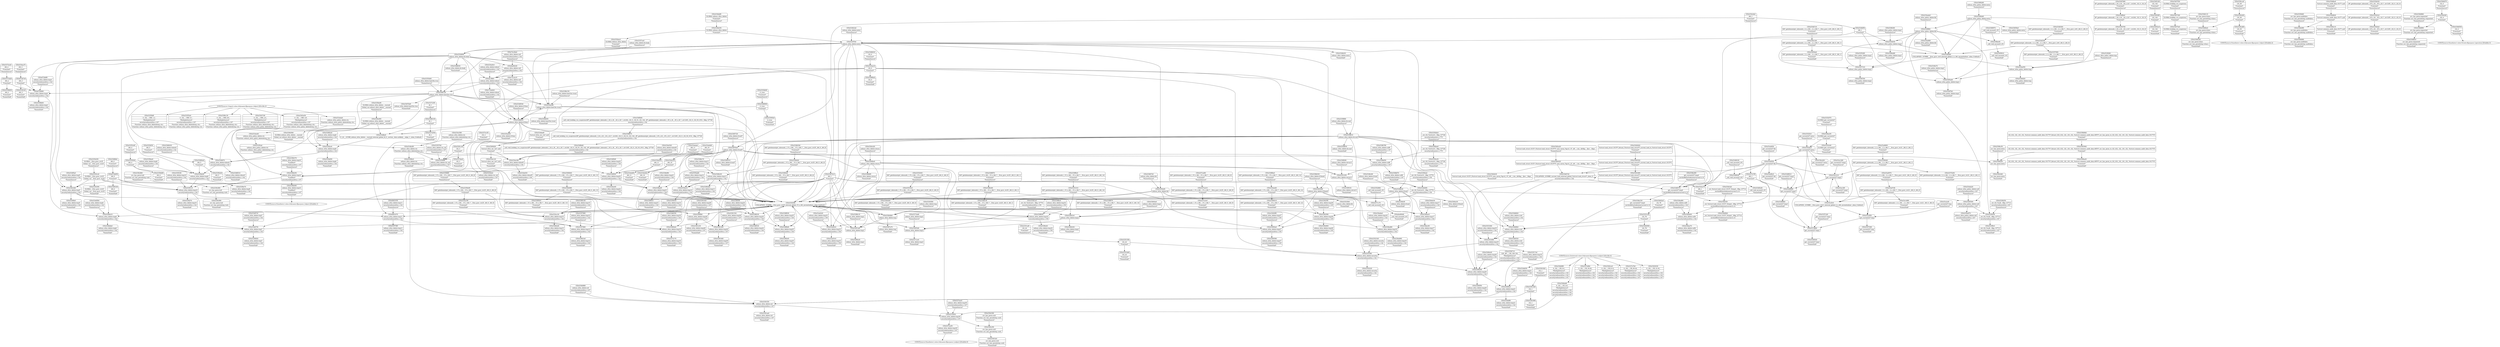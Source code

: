 digraph {
	CE0x5368720 [shape=record,shape=Mrecord,label="{CE0x5368720|selinux_xfrm_delete:land.lhs.true}"]
	CE0x535f270 [shape=record,shape=Mrecord,label="{CE0x535f270|selinux_xfrm_delete:tmp10|security/selinux/xfrm.c,142|*SummSink*}"]
	CE0x534f860 [shape=record,shape=Mrecord,label="{CE0x534f860|selinux_xfrm_policy_delete:bb}"]
	CE0x5380eb0 [shape=record,shape=Mrecord,label="{CE0x5380eb0|selinux_xfrm_delete:tmp13|security/selinux/xfrm.c,142|*SummSink*}"]
	CE0x537ea50 [shape=record,shape=Mrecord,label="{CE0x537ea50|selinux_xfrm_delete:tmp30|security/selinux/xfrm.c,147|*SummSink*}"]
	CE0x5362ce0 [shape=record,shape=Mrecord,label="{CE0x5362ce0|4:_i32,_:_CR_8,12_|*MultipleSource*|security/selinux/xfrm.c,142|security/selinux/xfrm.c,142|security/selinux/xfrm.c,147}"]
	"CONST[source:0(mediator),value:2(dynamic)][purpose:{subject}][SnkIdx:0]"
	CE0x534b7c0 [shape=record,shape=Mrecord,label="{CE0x534b7c0|i64*_getelementptr_inbounds_(_2_x_i64_,_2_x_i64_*___llvm_gcov_ctr9,_i64_0,_i64_1)|*Constant*|*SummSource*}"]
	CE0x536f8e0 [shape=record,shape=Mrecord,label="{CE0x536f8e0|i8*_getelementptr_inbounds_(_24_x_i8_,_24_x_i8_*_.str244,_i32_0,_i32_0)|*Constant*}"]
	CE0x534bf50 [shape=record,shape=Mrecord,label="{CE0x534bf50|i64_1|*Constant*}"]
	CE0x5372d20 [shape=record,shape=Mrecord,label="{CE0x5372d20|i64_2|*Constant*}"]
	CE0x536d2a0 [shape=record,shape=Mrecord,label="{CE0x536d2a0|i32_78|*Constant*|*SummSource*}"]
	CE0x536fc80 [shape=record,shape=Mrecord,label="{CE0x536fc80|selinux_xfrm_policy_delete:tmp3|*SummSource*}"]
	CE0x5363940 [shape=record,shape=Mrecord,label="{CE0x5363940|i32_(i32,_i32,_i16,_i32,_%struct.common_audit_data.1017*)*_bitcast_(i32_(i32,_i32,_i16,_i32,_%struct.common_audit_data.495*)*_avc_has_perm_to_i32_(i32,_i32,_i16,_i32,_%struct.common_audit_data.1017*)*)|*Constant*}"]
	CE0x5391420 [shape=record,shape=Mrecord,label="{CE0x5391420|selinux_xfrm_delete:tmp29|security/selinux/xfrm.c,147}"]
	CE0x53567b0 [shape=record,shape=Mrecord,label="{CE0x53567b0|selinux_xfrm_policy_delete:tmp2|*SummSink*}"]
	CE0x536d590 [shape=record,shape=Mrecord,label="{CE0x536d590|i32_78|*Constant*|*SummSink*}"]
	CE0x534eeb0 [shape=record,shape=Mrecord,label="{CE0x534eeb0|i64*_getelementptr_inbounds_(_15_x_i64_,_15_x_i64_*___llvm_gcov_ctr25,_i64_0,_i64_12)|*Constant*}"]
	CE0x53652c0 [shape=record,shape=Mrecord,label="{CE0x53652c0|i32_142|*Constant*|*SummSink*}"]
	CE0x539b250 [shape=record,shape=Mrecord,label="{CE0x539b250|selinux_xfrm_delete:tmp31|*LoadInst*|security/selinux/xfrm.c,147}"]
	CE0x5362b30 [shape=record,shape=Mrecord,label="{CE0x5362b30|%struct.task_struct.1015*_(%struct.task_struct.1015**)*_asm_movq_%gs:$_1:P_,$0_,_r,im,_dirflag_,_fpsr_,_flags_|*SummSink*}"]
	CE0x5359c00 [shape=record,shape=Mrecord,label="{CE0x5359c00|_ret_i32_%call,_!dbg_!27713|security/selinux/xfrm.c,327}"]
	CE0x5354250 [shape=record,shape=Mrecord,label="{CE0x5354250|GLOBAL:__llvm_gcov_ctr25|Global_var:__llvm_gcov_ctr25|*SummSource*}"]
	CE0x535f880 [shape=record,shape=Mrecord,label="{CE0x535f880|selinux_xfrm_delete:do.end|*SummSource*}"]
	CE0x5367300 [shape=record,shape=Mrecord,label="{CE0x5367300|GLOBAL:lockdep_rcu_suspicious|*Constant*}"]
	CE0x5356920 [shape=record,shape=Mrecord,label="{CE0x5356920|selinux_xfrm_delete:tmp7|security/selinux/xfrm.c,142|*SummSink*}"]
	CE0x5355e00 [shape=record,shape=Mrecord,label="{CE0x5355e00|selinux_xfrm_delete:bb}"]
	CE0x53d9230 [shape=record,shape=Mrecord,label="{CE0x53d9230|_call_void_mcount()_#3|*SummSource*}"]
	CE0x53581e0 [shape=record,shape=Mrecord,label="{CE0x53581e0|_ret_i32_%retval.0,_!dbg_!27751|security/selinux/xfrm.c,150|*SummSink*}"]
	CE0x53555a0 [shape=record,shape=Mrecord,label="{CE0x53555a0|4:_i32,_:_CRE_0,1_|*MultipleSource*|security/selinux/xfrm.c,147|Function::selinux_xfrm_delete&Arg::ctx::|Function::selinux_xfrm_policy_delete&Arg::ctx::}"]
	CE0x5387a70 [shape=record,shape=Mrecord,label="{CE0x5387a70|selinux_xfrm_delete:tmp|*SummSink*}"]
	CE0x539cb00 [shape=record,shape=Mrecord,label="{CE0x539cb00|i16_39|*Constant*}"]
	CE0x538fbe0 [shape=record,shape=Mrecord,label="{CE0x538fbe0|i64*_getelementptr_inbounds_(_15_x_i64_,_15_x_i64_*___llvm_gcov_ctr25,_i64_0,_i64_12)|*Constant*|*SummSource*}"]
	CE0x5390840 [shape=record,shape=Mrecord,label="{CE0x5390840|i64*_getelementptr_inbounds_(_15_x_i64_,_15_x_i64_*___llvm_gcov_ctr25,_i64_0,_i64_13)|*Constant*|*SummSource*}"]
	CE0x5352630 [shape=record,shape=Mrecord,label="{CE0x5352630|selinux_xfrm_policy_delete:tmp3}"]
	CE0x53a0220 [shape=record,shape=Mrecord,label="{CE0x53a0220|selinux_xfrm_delete:tmp33|security/selinux/xfrm.c,150|*SummSource*}"]
	CE0x536c600 [shape=record,shape=Mrecord,label="{CE0x536c600|GLOBAL:selinux_xfrm_delete.__warned|Global_var:selinux_xfrm_delete.__warned}"]
	CE0x5351940 [shape=record,shape=Mrecord,label="{CE0x5351940|selinux_xfrm_delete:tmp19|security/selinux/xfrm.c,142|*SummSource*}"]
	CE0x53a03c0 [shape=record,shape=Mrecord,label="{CE0x53a03c0|selinux_xfrm_delete:tmp33|security/selinux/xfrm.c,150|*SummSink*}"]
	CE0x534ed30 [shape=record,shape=Mrecord,label="{CE0x534ed30|i64_11|*Constant*}"]
	CE0x53d9810 [shape=record,shape=Mrecord,label="{CE0x53d9810|get_current227:tmp3|*SummSource*}"]
	CE0x5360e20 [shape=record,shape=Mrecord,label="{CE0x5360e20|selinux_xfrm_delete:tmp20|security/selinux/xfrm.c,142|*SummSource*}"]
	CE0x534a870 [shape=record,shape=Mrecord,label="{CE0x534a870|selinux_xfrm_policy_delete:call|security/selinux/xfrm.c,327|*SummSink*}"]
	CE0x537eac0 [shape=record,shape=Mrecord,label="{CE0x537eac0|selinux_xfrm_delete:tmp30|security/selinux/xfrm.c,147|*SummSource*}"]
	CE0x536ab00 [shape=record,shape=Mrecord,label="{CE0x536ab00|selinux_xfrm_delete:call4|security/selinux/xfrm.c,142}"]
	CE0x53a1210 [shape=record,shape=Mrecord,label="{CE0x53a1210|get_current227:tmp2}"]
	CE0x5351010 [shape=record,shape=Mrecord,label="{CE0x5351010|i64*_getelementptr_inbounds_(_15_x_i64_,_15_x_i64_*___llvm_gcov_ctr25,_i64_0,_i64_14)|*Constant*}"]
	CE0x5365810 [shape=record,shape=Mrecord,label="{CE0x5365810|_call_void_mcount()_#3|*SummSink*}"]
	CE0x53929f0 [shape=record,shape=Mrecord,label="{CE0x53929f0|selinux_xfrm_delete:tmp27|security/selinux/xfrm.c,145|*SummSource*}"]
	CE0x5358b00 [shape=record,shape=Mrecord,label="{CE0x5358b00|selinux_xfrm_delete:tmp4|security/selinux/xfrm.c,142|*SummSink*}"]
	CE0x5359430 [shape=record,shape=Mrecord,label="{CE0x5359430|selinux_xfrm_delete:tmp14|security/selinux/xfrm.c,142|*SummSink*}"]
	CE0x536d0b0 [shape=record,shape=Mrecord,label="{CE0x536d0b0|_ret_%struct.task_struct.1015*_%tmp4,_!dbg_!27714|./arch/x86/include/asm/current.h,14|*SummSink*}"]
	CE0x53d9370 [shape=record,shape=Mrecord,label="{CE0x53d9370|get_current227:tmp4|./arch/x86/include/asm/current.h,14}"]
	CE0x534ddf0 [shape=record,shape=Mrecord,label="{CE0x534ddf0|selinux_xfrm_delete:tmp21|security/selinux/xfrm.c,142|*SummSink*}"]
	CE0x539b130 [shape=record,shape=Mrecord,label="{CE0x539b130|4:_i32,_:_CRE_8,8_|*MultipleSource*|security/selinux/xfrm.c,147|Function::selinux_xfrm_delete&Arg::ctx::|Function::selinux_xfrm_policy_delete&Arg::ctx::}"]
	CE0x534eb80 [shape=record,shape=Mrecord,label="{CE0x534eb80|i64_11|*Constant*|*SummSink*}"]
	CE0x5366100 [shape=record,shape=Mrecord,label="{CE0x5366100|i8_1|*Constant*}"]
	CE0x5355d40 [shape=record,shape=Mrecord,label="{CE0x5355d40|selinux_xfrm_delete:land.lhs.true|*SummSource*}"]
	CE0x5372e20 [shape=record,shape=Mrecord,label="{CE0x5372e20|i64_2|*Constant*|*SummSource*}"]
	CE0x5367690 [shape=record,shape=Mrecord,label="{CE0x5367690|i8*_getelementptr_inbounds_(_24_x_i8_,_24_x_i8_*_.str244,_i32_0,_i32_0)|*Constant*|*SummSource*}"]
	CE0x537e7b0 [shape=record,shape=Mrecord,label="{CE0x537e7b0|4:_i32,_:_CR_20,24_|*MultipleSource*|security/selinux/xfrm.c,142|security/selinux/xfrm.c,142|security/selinux/xfrm.c,147}"]
	CE0x53659a0 [shape=record,shape=Mrecord,label="{CE0x53659a0|selinux_xfrm_policy_delete:entry|*SummSink*}"]
	CE0x534ac80 [shape=record,shape=Mrecord,label="{CE0x534ac80|selinux_xfrm_delete:land.lhs.true2}"]
	CE0x539b780 [shape=record,shape=Mrecord,label="{CE0x539b780|selinux_xfrm_delete:call8|security/selinux/xfrm.c,147|*SummSource*}"]
	CE0x534dbe0 [shape=record,shape=Mrecord,label="{CE0x534dbe0|0:_i8,_:_GCMR_selinux_xfrm_delete.__warned_internal_global_i8_0,_section_.data.unlikely_,_align_1:_elem_0:default:}"]
	CE0x534e3d0 [shape=record,shape=Mrecord,label="{CE0x534e3d0|selinux_xfrm_delete:tobool5|security/selinux/xfrm.c,144}"]
	CE0x534b2f0 [shape=record,shape=Mrecord,label="{CE0x534b2f0|selinux_xfrm_delete:ctx|Function::selinux_xfrm_delete&Arg::ctx::}"]
	CE0x536d720 [shape=record,shape=Mrecord,label="{CE0x536d720|COLLAPSED:_GCMRE_current_task_external_global_%struct.task_struct*:_elem_0::|security/selinux/xfrm.c,142}"]
	CE0x5352cb0 [shape=record,shape=Mrecord,label="{CE0x5352cb0|GLOBAL:get_current227|*Constant*|*SummSink*}"]
	CE0x534d480 [shape=record,shape=Mrecord,label="{CE0x534d480|_ret_i32_%retval.0,_!dbg_!27751|security/selinux/xfrm.c,150}"]
	CE0x53650f0 [shape=record,shape=Mrecord,label="{CE0x53650f0|i32_142|*Constant*}"]
	CE0x53531d0 [shape=record,shape=Mrecord,label="{CE0x53531d0|i32_78|*Constant*}"]
	CE0x5360e90 [shape=record,shape=Mrecord,label="{CE0x5360e90|selinux_xfrm_delete:tmp20|security/selinux/xfrm.c,142}"]
	CE0x534e520 [shape=record,shape=Mrecord,label="{CE0x534e520|selinux_xfrm_delete:tobool5|security/selinux/xfrm.c,144|*SummSource*}"]
	CE0x5352dc0 [shape=record,shape=Mrecord,label="{CE0x5352dc0|get_current227:entry}"]
	CE0x5355040 [shape=record,shape=Mrecord,label="{CE0x5355040|i64_4|*Constant*}"]
	CE0x53684a0 [shape=record,shape=Mrecord,label="{CE0x53684a0|i64_5|*Constant*}"]
	CE0x5356e00 [shape=record,shape=Mrecord,label="{CE0x5356e00|selinux_xfrm_delete:tmp9|security/selinux/xfrm.c,142}"]
	CE0x536eb30 [shape=record,shape=Mrecord,label="{CE0x536eb30|selinux_xfrm_delete:tmp17|security/selinux/xfrm.c,142|*SummSource*}"]
	CE0x535f810 [shape=record,shape=Mrecord,label="{CE0x535f810|selinux_xfrm_delete:do.end}"]
	CE0x534c6e0 [shape=record,shape=Mrecord,label="{CE0x534c6e0|i64_1|*Constant*|*SummSource*}"]
	CE0x53832d0 [shape=record,shape=Mrecord,label="{CE0x53832d0|selinux_xfrm_delete:if.then6}"]
	CE0x534aa70 [shape=record,shape=Mrecord,label="{CE0x534aa70|i64_3|*Constant*|*SummSource*}"]
	CE0x5372550 [shape=record,shape=Mrecord,label="{CE0x5372550|i8_1|*Constant*|*SummSink*}"]
	CE0x5390010 [shape=record,shape=Mrecord,label="{CE0x5390010|i64*_getelementptr_inbounds_(_15_x_i64_,_15_x_i64_*___llvm_gcov_ctr25,_i64_0,_i64_12)|*Constant*|*SummSink*}"]
	CE0x53a0050 [shape=record,shape=Mrecord,label="{CE0x53a0050|get_current227:bb}"]
	CE0x539bc50 [shape=record,shape=Mrecord,label="{CE0x539bc50|avc_has_perm:entry|*SummSource*}"]
	CE0x5350bf0 [shape=record,shape=Mrecord,label="{CE0x5350bf0|avc_has_perm:auditdata|Function::avc_has_perm&Arg::auditdata::|*SummSource*}"]
	CE0x534d750 [shape=record,shape=Mrecord,label="{CE0x534d750|selinux_xfrm_delete:tmp7|security/selinux/xfrm.c,142}"]
	CE0x534f5a0 [shape=record,shape=Mrecord,label="{CE0x534f5a0|selinux_xfrm_delete:tmp5|security/selinux/xfrm.c,142|*SummSource*}"]
	CE0x5388c80 [shape=record,shape=Mrecord,label="{CE0x5388c80|i64*_getelementptr_inbounds_(_15_x_i64_,_15_x_i64_*___llvm_gcov_ctr25,_i64_0,_i64_1)|*Constant*}"]
	CE0x5357cb0 [shape=record,shape=Mrecord,label="{CE0x5357cb0|get_current227:tmp1|*SummSource*}"]
	CE0x53552f0 [shape=record,shape=Mrecord,label="{CE0x53552f0|selinux_xfrm_policy_delete:tmp2|*SummSource*}"]
	CE0x539f290 [shape=record,shape=Mrecord,label="{CE0x539f290|selinux_xfrm_delete:retval.0|*SummSource*}"]
	CE0x53904a0 [shape=record,shape=Mrecord,label="{CE0x53904a0|selinux_xfrm_delete:tmp27|security/selinux/xfrm.c,145}"]
	CE0x5364db0 [shape=record,shape=Mrecord,label="{CE0x5364db0|selinux_xfrm_delete:tmp}"]
	CE0x53595e0 [shape=record,shape=Mrecord,label="{CE0x53595e0|i1_true|*Constant*|*SummSink*}"]
	CE0x539fbc0 [shape=record,shape=Mrecord,label="{CE0x539fbc0|selinux_xfrm_delete:tmp32|security/selinux/xfrm.c,150|*SummSource*}"]
	CE0x5389f70 [shape=record,shape=Mrecord,label="{CE0x5389f70|i64*_getelementptr_inbounds_(_15_x_i64_,_15_x_i64_*___llvm_gcov_ctr25,_i64_0,_i64_1)|*Constant*|*SummSource*}"]
	CE0x5363480 [shape=record,shape=Mrecord,label="{CE0x5363480|%struct.task_struct.1015**_bitcast_(%struct.task_struct**_current_task_to_%struct.task_struct.1015**)|*Constant*|*SummSink*}"]
	CE0x53868a0 [shape=record,shape=Mrecord,label="{CE0x53868a0|i32_0|*Constant*|*SummSink*}"]
	CE0x534dd30 [shape=record,shape=Mrecord,label="{CE0x534dd30|selinux_xfrm_delete:tmp21|security/selinux/xfrm.c,142|*SummSource*}"]
	CE0x535d430 [shape=record,shape=Mrecord,label="{CE0x535d430|i8*_getelementptr_inbounds_(_45_x_i8_,_45_x_i8_*_.str1245,_i32_0,_i32_0)|*Constant*|*SummSource*}"]
	CE0x538f6d0 [shape=record,shape=Mrecord,label="{CE0x538f6d0|selinux_xfrm_delete:tmp25|security/selinux/xfrm.c,144}"]
	"CONST[source:0(mediator),value:0(static)][purpose:{operation}][SnkIdx:3]"
	CE0x538e420 [shape=record,shape=Mrecord,label="{CE0x538e420|%struct.task_struct.1015*_(%struct.task_struct.1015**)*_asm_movq_%gs:$_1:P_,$0_,_r,im,_dirflag_,_fpsr_,_flags_}"]
	CE0x539b490 [shape=record,shape=Mrecord,label="{CE0x539b490|selinux_xfrm_delete:tmp31|*LoadInst*|security/selinux/xfrm.c,147|*SummSink*}"]
	CE0x53637d0 [shape=record,shape=Mrecord,label="{CE0x53637d0|4:_i32,_:_CRE_2,4_|*MultipleSource*|security/selinux/xfrm.c,147|Function::selinux_xfrm_delete&Arg::ctx::|Function::selinux_xfrm_policy_delete&Arg::ctx::}"]
	CE0x5351660 [shape=record,shape=Mrecord,label="{CE0x5351660|selinux_xfrm_delete:tmp19|security/selinux/xfrm.c,142}"]
	CE0x72c29a0 [shape=record,shape=Mrecord,label="{CE0x72c29a0|selinux_xfrm_delete:call|security/selinux/xfrm.c,142|*SummSource*}"]
	CE0x53a1280 [shape=record,shape=Mrecord,label="{CE0x53a1280|get_current227:tmp2|*SummSource*}"]
	CE0x539dba0 [shape=record,shape=Mrecord,label="{CE0x539dba0|%struct.common_audit_data.1017*_null|*Constant*|*SummSource*}"]
	CE0x5364a30 [shape=record,shape=Mrecord,label="{CE0x5364a30|selinux_xfrm_delete:if.then6|*SummSink*}"]
	CE0x5354f30 [shape=record,shape=Mrecord,label="{CE0x5354f30|i64_5|*Constant*|*SummSource*}"]
	CE0x539c0d0 [shape=record,shape=Mrecord,label="{CE0x539c0d0|avc_has_perm:entry|*SummSink*}"]
	CE0x5391230 [shape=record,shape=Mrecord,label="{CE0x5391230|selinux_xfrm_delete:tmp28|security/selinux/xfrm.c,147|*SummSink*}"]
	CE0x538f230 [shape=record,shape=Mrecord,label="{CE0x538f230|selinux_xfrm_delete:tmp24|security/selinux/xfrm.c,144}"]
	CE0x534ee40 [shape=record,shape=Mrecord,label="{CE0x534ee40|selinux_xfrm_delete:tmp22|security/selinux/xfrm.c,144|*SummSink*}"]
	CE0x5357310 [shape=record,shape=Mrecord,label="{CE0x5357310|selinux_xfrm_policy_delete:tmp2}"]
	CE0x538f0c0 [shape=record,shape=Mrecord,label="{CE0x538f0c0|selinux_xfrm_delete:tmp23|security/selinux/xfrm.c,144|*SummSink*}"]
	CE0x534eda0 [shape=record,shape=Mrecord,label="{CE0x534eda0|i64_11|*Constant*|*SummSource*}"]
	CE0x538f3f0 [shape=record,shape=Mrecord,label="{CE0x538f3f0|selinux_xfrm_delete:tmp24|security/selinux/xfrm.c,144|*SummSource*}"]
	CE0x53c2fc0 [shape=record,shape=Mrecord,label="{CE0x53c2fc0|COLLAPSED:_GCMRE___llvm_gcov_ctr21_internal_global_2_x_i64_zeroinitializer:_elem_0:default:}"]
	CE0x5362a20 [shape=record,shape=Mrecord,label="{CE0x5362a20|%struct.task_struct.1015*_(%struct.task_struct.1015**)*_asm_movq_%gs:$_1:P_,$0_,_r,im,_dirflag_,_fpsr_,_flags_|*SummSource*}"]
	CE0x5356e70 [shape=record,shape=Mrecord,label="{CE0x5356e70|selinux_xfrm_delete:tmp9|security/selinux/xfrm.c,142|*SummSink*}"]
	CE0x5360fc0 [shape=record,shape=Mrecord,label="{CE0x5360fc0|selinux_xfrm_delete:tmp21|security/selinux/xfrm.c,142}"]
	CE0x5365500 [shape=record,shape=Mrecord,label="{CE0x5365500|selinux_xfrm_policy_delete:call|security/selinux/xfrm.c,327}"]
	CE0x537ebe0 [shape=record,shape=Mrecord,label="{CE0x537ebe0|i32_3|*Constant*|*SummSink*}"]
	CE0x5368fe0 [shape=record,shape=Mrecord,label="{CE0x5368fe0|i64_0|*Constant*|*SummSource*}"]
	CE0x539f430 [shape=record,shape=Mrecord,label="{CE0x539f430|selinux_xfrm_delete:retval.0|*SummSink*}"]
	CE0x536ae70 [shape=record,shape=Mrecord,label="{CE0x536ae70|selinux_xfrm_delete:call4|security/selinux/xfrm.c,142|*SummSink*}"]
	CE0x5351b60 [shape=record,shape=Mrecord,label="{CE0x5351b60|i32_22|*Constant*|*SummSink*}"]
	CE0x53916d0 [shape=record,shape=Mrecord,label="{CE0x53916d0|selinux_xfrm_delete:tmp29|security/selinux/xfrm.c,147|*SummSink*}"]
	CE0x53535c0 [shape=record,shape=Mrecord,label="{CE0x53535c0|i64*_getelementptr_inbounds_(_15_x_i64_,_15_x_i64_*___llvm_gcov_ctr25,_i64_0,_i64_0)|*Constant*}"]
	CE0x5371c70 [shape=record,shape=Mrecord,label="{CE0x5371c70|_call_void_mcount()_#3}"]
	CE0x538eef0 [shape=record,shape=Mrecord,label="{CE0x538eef0|selinux_xfrm_delete:tmp23|security/selinux/xfrm.c,144}"]
	CE0x53d92d0 [shape=record,shape=Mrecord,label="{CE0x53d92d0|_call_void_mcount()_#3|*SummSink*}"]
	CE0x5390580 [shape=record,shape=Mrecord,label="{CE0x5390580|selinux_xfrm_delete:tmp27|security/selinux/xfrm.c,145|*SummSink*}"]
	CE0x5366900 [shape=record,shape=Mrecord,label="{CE0x5366900|i1_true|*Constant*}"]
	CE0x5350760 [shape=record,shape=Mrecord,label="{CE0x5350760|i8*_getelementptr_inbounds_(_24_x_i8_,_24_x_i8_*_.str244,_i32_0,_i32_0)|*Constant*|*SummSink*}"]
	CE0x53c2cf0 [shape=record,shape=Mrecord,label="{CE0x53c2cf0|get_current227:tmp|*SummSource*}"]
	CE0x53855d0 [shape=record,shape=Mrecord,label="{CE0x53855d0|selinux_xfrm_delete:tmp3}"]
	CE0x5352860 [shape=record,shape=Mrecord,label="{CE0x5352860|_call_void_mcount()_#3|*SummSource*}"]
	CE0x53662d0 [shape=record,shape=Mrecord,label="{CE0x53662d0|selinux_xfrm_delete:tmp15|security/selinux/xfrm.c,142|*SummSink*}"]
	CE0x539d110 [shape=record,shape=Mrecord,label="{CE0x539d110|avc_has_perm:tclass|Function::avc_has_perm&Arg::tclass::|*SummSource*}"]
	CE0x5390fb0 [shape=record,shape=Mrecord,label="{CE0x5390fb0|selinux_xfrm_delete:tmp28|security/selinux/xfrm.c,147}"]
	CE0x5366720 [shape=record,shape=Mrecord,label="{CE0x5366720|selinux_xfrm_delete:bb|*SummSource*}"]
	CE0x535a120 [shape=record,shape=Mrecord,label="{CE0x535a120|selinux_xfrm_delete:tmp15|security/selinux/xfrm.c,142}"]
	CE0x539dd60 [shape=record,shape=Mrecord,label="{CE0x539dd60|avc_has_perm:auditdata|Function::avc_has_perm&Arg::auditdata::|*SummSink*}"]
	CE0x5360f50 [shape=record,shape=Mrecord,label="{CE0x5360f50|selinux_xfrm_delete:tmp20|security/selinux/xfrm.c,142|*SummSink*}"]
	CE0x5388df0 [shape=record,shape=Mrecord,label="{CE0x5388df0|selinux_xfrm_delete:return|*SummSink*}"]
	CE0x539fe40 [shape=record,shape=Mrecord,label="{CE0x539fe40|selinux_xfrm_delete:tmp32|security/selinux/xfrm.c,150|*SummSink*}"]
	CE0x5391990 [shape=record,shape=Mrecord,label="{CE0x5391990|i32_1|*Constant*|*SummSink*}"]
	CE0x5392580 [shape=record,shape=Mrecord,label="{CE0x5392580|selinux_xfrm_delete:tmp26|security/selinux/xfrm.c,145}"]
	CE0x6061670 [shape=record,shape=Mrecord,label="{CE0x6061670|selinux_xfrm_delete:tmp11|security/selinux/xfrm.c,142}"]
	CE0x53d9690 [shape=record,shape=Mrecord,label="{CE0x53d9690|get_current227:tmp3}"]
	CE0x534bb30 [shape=record,shape=Mrecord,label="{CE0x534bb30|selinux_xfrm_delete:entry|*SummSink*}"]
	CE0x539cdd0 [shape=record,shape=Mrecord,label="{CE0x539cdd0|i16_39|*Constant*|*SummSink*}"]
	CE0x5363e50 [shape=record,shape=Mrecord,label="{CE0x5363e50|4:_i32,_:_CRE_4,8_|*MultipleSource*|security/selinux/xfrm.c,147|Function::selinux_xfrm_delete&Arg::ctx::|Function::selinux_xfrm_policy_delete&Arg::ctx::}"]
	CE0x53a06c0 [shape=record,shape=Mrecord,label="{CE0x53a06c0|get_current227:bb|*SummSink*}"]
	CE0x53515f0 [shape=record,shape=Mrecord,label="{CE0x53515f0|i32_22|*Constant*}"]
	CE0x5385720 [shape=record,shape=Mrecord,label="{CE0x5385720|selinux_xfrm_delete:if.end7|*SummSource*}"]
	CE0x536b3a0 [shape=record,shape=Mrecord,label="{CE0x536b3a0|selinux_xfrm_delete:tmp12|security/selinux/xfrm.c,142|*SummSink*}"]
	CE0x53a0970 [shape=record,shape=Mrecord,label="{CE0x53a0970|i64*_getelementptr_inbounds_(_2_x_i64_,_2_x_i64_*___llvm_gcov_ctr21,_i64_0,_i64_0)|*Constant*|*SummSource*}"]
	CE0x533f3a0 [shape=record,shape=Mrecord,label="{CE0x533f3a0|selinux_xfrm_policy_delete:ctx|Function::selinux_xfrm_policy_delete&Arg::ctx::|*SummSink*}"]
	CE0x5387a00 [shape=record,shape=Mrecord,label="{CE0x5387a00|selinux_xfrm_delete:tmp1}"]
	CE0x536a960 [shape=record,shape=Mrecord,label="{CE0x536a960|selinux_xfrm_delete:tmp18|security/selinux/xfrm.c,142|*SummSink*}"]
	CE0x534ad30 [shape=record,shape=Mrecord,label="{CE0x534ad30|selinux_xfrm_delete:if.then|*SummSink*}"]
	CE0x534ded0 [shape=record,shape=Mrecord,label="{CE0x534ded0|%struct.xfrm_sec_ctx*_null|*Constant*|*SummSource*}"]
	CE0x534a050 [shape=record,shape=Mrecord,label="{CE0x534a050|selinux_xfrm_policy_delete:tmp}"]
	CE0x539c250 [shape=record,shape=Mrecord,label="{CE0x539c250|avc_has_perm:ssid|Function::avc_has_perm&Arg::ssid::}"]
	CE0x5355820 [shape=record,shape=Mrecord,label="{CE0x5355820|selinux_xfrm_delete:ctx_sid|security/selinux/xfrm.c,147|*SummSink*}"]
	CE0x5389e20 [shape=record,shape=Mrecord,label="{CE0x5389e20|selinux_xfrm_delete:tmp1|*SummSink*}"]
	CE0x53661d0 [shape=record,shape=Mrecord,label="{CE0x53661d0|selinux_xfrm_delete:tmp15|security/selinux/xfrm.c,142|*SummSource*}"]
	CE0x5391920 [shape=record,shape=Mrecord,label="{CE0x5391920|i32_1|*Constant*|*SummSource*}"]
	CE0x536bfb0 [shape=record,shape=Mrecord,label="{CE0x536bfb0|COLLAPSED:_GCMRE___llvm_gcov_ctr9_internal_global_2_x_i64_zeroinitializer:_elem_0:default:}"]
	CE0x535dd50 [shape=record,shape=Mrecord,label="{CE0x535dd50|selinux_xfrm_delete:tmp8|security/selinux/xfrm.c,142|*SummSink*}"]
	CE0x672b8f0 [shape=record,shape=Mrecord,label="{CE0x672b8f0|selinux_xfrm_delete:tmp4|security/selinux/xfrm.c,142|*SummSource*}"]
	CE0x53557b0 [shape=record,shape=Mrecord,label="{CE0x53557b0|selinux_xfrm_delete:ctx_sid|security/selinux/xfrm.c,147|*SummSource*}"]
	CE0x5388c10 [shape=record,shape=Mrecord,label="{CE0x5388c10|selinux_xfrm_delete:tmp1|*SummSource*}"]
	CE0x5384430 [shape=record,shape=Mrecord,label="{CE0x5384430|selinux_xfrm_delete:tmp2|*SummSink*}"]
	CE0x5369160 [shape=record,shape=Mrecord,label="{CE0x5369160|i64_0|*Constant*|*SummSink*}"]
	CE0x5368630 [shape=record,shape=Mrecord,label="{CE0x5368630|selinux_xfrm_delete:do.body|*SummSink*}"]
	CE0x539cf40 [shape=record,shape=Mrecord,label="{CE0x539cf40|i32_4|*Constant*}"]
	CE0x537a3c0 [shape=record,shape=Mrecord,label="{CE0x537a3c0|i64*_getelementptr_inbounds_(_15_x_i64_,_15_x_i64_*___llvm_gcov_ctr25,_i64_0,_i64_9)|*Constant*|*SummSink*}"]
	CE0x539d1b0 [shape=record,shape=Mrecord,label="{CE0x539d1b0|avc_has_perm:tclass|Function::avc_has_perm&Arg::tclass::|*SummSink*}"]
	CE0x534a680 [shape=record,shape=Mrecord,label="{CE0x534a680|selinux_xfrm_policy_delete:bb|*SummSink*}"]
	CE0x534b250 [shape=record,shape=Mrecord,label="{CE0x534b250|GLOBAL:selinux_xfrm_delete|*Constant*}"]
	CE0x5391530 [shape=record,shape=Mrecord,label="{CE0x5391530|selinux_xfrm_delete:tmp29|security/selinux/xfrm.c,147|*SummSource*}"]
	CE0x539f870 [shape=record,shape=Mrecord,label="{CE0x539f870|i64*_getelementptr_inbounds_(_15_x_i64_,_15_x_i64_*___llvm_gcov_ctr25,_i64_0,_i64_14)|*Constant*|*SummSink*}"]
	CE0x53925f0 [shape=record,shape=Mrecord,label="{CE0x53925f0|selinux_xfrm_delete:tmp26|security/selinux/xfrm.c,145|*SummSource*}"]
	CE0x5366c70 [shape=record,shape=Mrecord,label="{CE0x5366c70|selinux_xfrm_delete:tmp13|security/selinux/xfrm.c,142|*SummSource*}"]
	CE0x536ea50 [shape=record,shape=Mrecord,label="{CE0x536ea50|GLOBAL:get_current227|*Constant*}"]
	CE0x5366c00 [shape=record,shape=Mrecord,label="{CE0x5366c00|selinux_xfrm_delete:tmp13|security/selinux/xfrm.c,142}"]
	CE0x5371ce0 [shape=record,shape=Mrecord,label="{CE0x5371ce0|selinux_xfrm_delete:tmp3|*SummSink*}"]
	CE0x5355680 [shape=record,shape=Mrecord,label="{CE0x5355680|selinux_xfrm_delete:ctx_sid|security/selinux/xfrm.c,147}"]
	"CONST[source:2(external),value:2(dynamic)][purpose:{subject}][SrcIdx:4]"
	CE0x535dac0 [shape=record,shape=Mrecord,label="{CE0x535dac0|GLOBAL:selinux_xfrm_delete|*Constant*|*SummSink*}"]
	CE0x53521b0 [shape=record,shape=Mrecord,label="{CE0x53521b0|selinux_xfrm_delete:security|security/selinux/xfrm.c,142|*SummSource*}"]
	CE0x536be40 [shape=record,shape=Mrecord,label="{CE0x536be40|_call_void_mcount()_#3}"]
	CE0x5384510 [shape=record,shape=Mrecord,label="{CE0x5384510|selinux_xfrm_delete:if.end7|*SummSink*}"]
	CE0x5366550 [shape=record,shape=Mrecord,label="{CE0x5366550|selinux_xfrm_delete:tmp16|security/selinux/xfrm.c,142|*SummSource*}"]
	CE0x53596f0 [shape=record,shape=Mrecord,label="{CE0x53596f0|i64*_getelementptr_inbounds_(_15_x_i64_,_15_x_i64_*___llvm_gcov_ctr25,_i64_0,_i64_8)|*Constant*|*SummSource*}"]
	CE0x536eac0 [shape=record,shape=Mrecord,label="{CE0x536eac0|selinux_xfrm_delete:tmp17|security/selinux/xfrm.c,142}"]
	CE0x5364b50 [shape=record,shape=Mrecord,label="{CE0x5364b50|selinux_xfrm_delete:land.lhs.true2|*SummSink*}"]
	CE0x536c320 [shape=record,shape=Mrecord,label="{CE0x536c320|i64*_getelementptr_inbounds_(_2_x_i64_,_2_x_i64_*___llvm_gcov_ctr9,_i64_0,_i64_1)|*Constant*}"]
	CE0x536fbd0 [shape=record,shape=Mrecord,label="{CE0x536fbd0|_call_void_lockdep_rcu_suspicious(i8*_getelementptr_inbounds_(_24_x_i8_,_24_x_i8_*_.str244,_i32_0,_i32_0),_i32_142,_i8*_getelementptr_inbounds_(_45_x_i8_,_45_x_i8_*_.str1245,_i32_0,_i32_0))_#10,_!dbg_!27729|security/selinux/xfrm.c,142|*SummSink*}"]
	CE0x539c860 [shape=record,shape=Mrecord,label="{CE0x539c860|avc_has_perm:tsid|Function::avc_has_perm&Arg::tsid::|*SummSource*}"]
	CE0x5391f30 [shape=record,shape=Mrecord,label="{CE0x5391f30|selinux_xfrm_delete:sid|security/selinux/xfrm.c,147}"]
	CE0x536f2e0 [shape=record,shape=Mrecord,label="{CE0x536f2e0|i64*_getelementptr_inbounds_(_15_x_i64_,_15_x_i64_*___llvm_gcov_ctr25,_i64_0,_i64_6)|*Constant*|*SummSink*}"]
	CE0x5354390 [shape=record,shape=Mrecord,label="{CE0x5354390|GLOBAL:__llvm_gcov_ctr25|Global_var:__llvm_gcov_ctr25|*SummSink*}"]
	CE0x5356cb0 [shape=record,shape=Mrecord,label="{CE0x5356cb0|i64_5|*Constant*|*SummSink*}"]
	CE0x534f7b0 [shape=record,shape=Mrecord,label="{CE0x534f7b0|selinux_xfrm_policy_delete:tmp1|*SummSink*}"]
	CE0x5391020 [shape=record,shape=Mrecord,label="{CE0x5391020|selinux_xfrm_delete:tmp28|security/selinux/xfrm.c,147|*SummSource*}"]
	CE0x534bdf0 [shape=record,shape=Mrecord,label="{CE0x534bdf0|GLOBAL:selinux_xfrm_delete|*Constant*|*SummSource*}"]
	CE0x53541e0 [shape=record,shape=Mrecord,label="{CE0x53541e0|GLOBAL:__llvm_gcov_ctr25|Global_var:__llvm_gcov_ctr25}"]
	CE0x5354a10 [shape=record,shape=Mrecord,label="{CE0x5354a10|selinux_xfrm_delete:tmp14|security/selinux/xfrm.c,142}"]
	CE0x5354b90 [shape=record,shape=Mrecord,label="{CE0x5354b90|i1_true|*Constant*|*SummSource*}"]
	CE0x538c420 [shape=record,shape=Mrecord,label="{CE0x538c420|selinux_xfrm_delete:return|*SummSource*}"]
	CE0x537a210 [shape=record,shape=Mrecord,label="{CE0x537a210|i64*_getelementptr_inbounds_(_15_x_i64_,_15_x_i64_*___llvm_gcov_ctr25,_i64_0,_i64_9)|*Constant*}"]
	CE0x535f110 [shape=record,shape=Mrecord,label="{CE0x535f110|selinux_xfrm_delete:tmp10|security/selinux/xfrm.c,142}"]
	CE0x5356ee0 [shape=record,shape=Mrecord,label="{CE0x5356ee0|selinux_xfrm_delete:tmp9|security/selinux/xfrm.c,142|*SummSource*}"]
	CE0x53a9600 [shape=record,shape=Mrecord,label="{CE0x53a9600|i64*_getelementptr_inbounds_(_2_x_i64_,_2_x_i64_*___llvm_gcov_ctr21,_i64_0,_i64_1)|*Constant*|*SummSource*}"]
	CE0x538e260 [shape=record,shape=Mrecord,label="{CE0x538e260|get_current227:tmp4|./arch/x86/include/asm/current.h,14|*SummSource*}"]
	CE0x53675e0 [shape=record,shape=Mrecord,label="{CE0x53675e0|GLOBAL:lockdep_rcu_suspicious|*Constant*|*SummSink*}"]
	CE0x672b960 [shape=record,shape=Mrecord,label="{CE0x672b960|selinux_xfrm_delete:tmp4|security/selinux/xfrm.c,142}"]
	CE0x536ec00 [shape=record,shape=Mrecord,label="{CE0x536ec00|selinux_xfrm_delete:tmp17|security/selinux/xfrm.c,142|*SummSink*}"]
	CE0x5392980 [shape=record,shape=Mrecord,label="{CE0x5392980|i64*_getelementptr_inbounds_(_15_x_i64_,_15_x_i64_*___llvm_gcov_ctr25,_i64_0,_i64_13)|*Constant*}"]
	CE0x536bdd0 [shape=record,shape=Mrecord,label="{CE0x536bdd0|selinux_xfrm_policy_delete:tmp3|*SummSink*}"]
	CE0x534b920 [shape=record,shape=Mrecord,label="{CE0x534b920|selinux_xfrm_policy_delete:tmp|*SummSink*}"]
	CE0x539d550 [shape=record,shape=Mrecord,label="{CE0x539d550|i32_4|*Constant*|*SummSink*}"]
	CE0x539c660 [shape=record,shape=Mrecord,label="{CE0x539c660|avc_has_perm:tsid|Function::avc_has_perm&Arg::tsid::}"]
	CE0x53574f0 [shape=record,shape=Mrecord,label="{CE0x53574f0|selinux_xfrm_delete:tmp11|security/selinux/xfrm.c,142|*SummSink*}"]
	CE0x536cd20 [shape=record,shape=Mrecord,label="{CE0x536cd20|get_current227:entry|*SummSink*}"]
	CE0x53c2f50 [shape=record,shape=Mrecord,label="{CE0x53c2f50|get_current227:tmp}"]
	CE0x53a0650 [shape=record,shape=Mrecord,label="{CE0x53a0650|get_current227:bb|*SummSource*}"]
	"CONST[source:0(mediator),value:2(dynamic)][purpose:{object}][SnkIdx:1]"
	CE0x539d820 [shape=record,shape=Mrecord,label="{CE0x539d820|%struct.common_audit_data.1017*_null|*Constant*}"]
	CE0x5372170 [shape=record,shape=Mrecord,label="{CE0x5372170|selinux_xfrm_delete:tmp16|security/selinux/xfrm.c,142|*SummSink*}"]
	CE0x539c990 [shape=record,shape=Mrecord,label="{CE0x539c990|avc_has_perm:tsid|Function::avc_has_perm&Arg::tsid::|*SummSink*}"]
	CE0x53692d0 [shape=record,shape=Mrecord,label="{CE0x53692d0|selinux_xfrm_policy_delete:entry|*SummSource*}"]
	CE0x5392800 [shape=record,shape=Mrecord,label="{CE0x5392800|selinux_xfrm_delete:tmp26|security/selinux/xfrm.c,145|*SummSink*}"]
	CE0x5391aa0 [shape=record,shape=Mrecord,label="{CE0x5391aa0|selinux_xfrm_delete:sid|security/selinux/xfrm.c,147|*SummSink*}"]
	CE0x5365160 [shape=record,shape=Mrecord,label="{CE0x5365160|i32_142|*Constant*|*SummSource*}"]
	CE0x537ec50 [shape=record,shape=Mrecord,label="{CE0x537ec50|i32_3|*Constant*|*SummSource*}"]
	CE0x5363030 [shape=record,shape=Mrecord,label="{CE0x5363030|4:_i32,_:_CR_12,16_|*MultipleSource*|security/selinux/xfrm.c,142|security/selinux/xfrm.c,142|security/selinux/xfrm.c,147}"]
	CE0x533f100 [shape=record,shape=Mrecord,label="{CE0x533f100|i64_3|*Constant*|*SummSink*}"]
	CE0x53588c0 [shape=record,shape=Mrecord,label="{CE0x53588c0|selinux_xfrm_delete:ctx|Function::selinux_xfrm_delete&Arg::ctx::|*SummSink*}"]
	CE0x536c4b0 [shape=record,shape=Mrecord,label="{CE0x536c4b0|selinux_xfrm_delete:tmp5|security/selinux/xfrm.c,142}"]
	CE0x710e620 [shape=record,shape=Mrecord,label="{CE0x710e620|selinux_xfrm_delete:tobool|security/selinux/xfrm.c,142|*SummSink*}"]
	CE0x539dee0 [shape=record,shape=Mrecord,label="{CE0x539dee0|_ret_i32_%retval.0,_!dbg_!27728|security/selinux/avc.c,775}"]
	CE0x5360d20 [shape=record,shape=Mrecord,label="{CE0x5360d20|%struct.xfrm_sec_ctx*_null|*Constant*}"]
	CE0x5387b10 [shape=record,shape=Mrecord,label="{CE0x5387b10|i64_1|*Constant*}"]
	CE0x5358650 [shape=record,shape=Mrecord,label="{CE0x5358650|i64_2|*Constant*|*SummSink*}"]
	CE0x539dc10 [shape=record,shape=Mrecord,label="{CE0x539dc10|%struct.common_audit_data.1017*_null|*Constant*|*SummSink*}"]
	CE0x5350e30 [shape=record,shape=Mrecord,label="{CE0x5350e30|_ret_i32_%retval.0,_!dbg_!27728|security/selinux/avc.c,775|*SummSink*}"]
	CE0x5368d10 [shape=record,shape=Mrecord,label="{CE0x5368d10|selinux_xfrm_delete:if.then}"]
	CE0x534e120 [shape=record,shape=Mrecord,label="{CE0x534e120|%struct.xfrm_sec_ctx*_null|*Constant*|*SummSink*}"]
	CE0x53c3d80 [shape=record,shape=Mrecord,label="{CE0x53c3d80|i64*_getelementptr_inbounds_(_2_x_i64_,_2_x_i64_*___llvm_gcov_ctr21,_i64_0,_i64_0)|*Constant*|*SummSink*}"]
	CE0x5351f60 [shape=record,shape=Mrecord,label="{CE0x5351f60|selinux_xfrm_delete:security|security/selinux/xfrm.c,142}"]
	CE0x5356d20 [shape=record,shape=Mrecord,label="{CE0x5356d20|i64*_getelementptr_inbounds_(_15_x_i64_,_15_x_i64_*___llvm_gcov_ctr25,_i64_0,_i64_6)|*Constant*}"]
	CE0x5357890 [shape=record,shape=Mrecord,label="{CE0x5357890|selinux_xfrm_delete:tmp12|security/selinux/xfrm.c,142|*SummSource*}"]
	CE0x538e330 [shape=record,shape=Mrecord,label="{CE0x538e330|get_current227:tmp4|./arch/x86/include/asm/current.h,14|*SummSink*}"]
	CE0x537e930 [shape=record,shape=Mrecord,label="{CE0x537e930|selinux_xfrm_delete:tmp30|security/selinux/xfrm.c,147}"]
	CE0x539d890 [shape=record,shape=Mrecord,label="{CE0x539d890|avc_has_perm:requested|Function::avc_has_perm&Arg::requested::}"]
	CE0x537a280 [shape=record,shape=Mrecord,label="{CE0x537a280|i64*_getelementptr_inbounds_(_15_x_i64_,_15_x_i64_*___llvm_gcov_ctr25,_i64_0,_i64_9)|*Constant*|*SummSource*}"]
	CE0x534fa70 [shape=record,shape=Mrecord,label="{CE0x534fa70|selinux_xfrm_policy_delete:tmp1|*SummSource*}"]
	CE0x533f9c0 [shape=record,shape=Mrecord,label="{CE0x533f9c0|_ret_i32_%call,_!dbg_!27713|security/selinux/xfrm.c,327|*SummSink*}"]
	CE0x5348540 [shape=record,shape=Mrecord,label="{CE0x5348540|selinux_xfrm_delete:if.then|*SummSource*}"]
	CE0x536d9f0 [shape=record,shape=Mrecord,label="{CE0x536d9f0|4:_i32,_:_CR_0,4_|*MultipleSource*|security/selinux/xfrm.c,142|security/selinux/xfrm.c,142|security/selinux/xfrm.c,147}"]
	CE0x533eda0 [shape=record,shape=Mrecord,label="{CE0x533eda0|selinux_xfrm_policy_delete:ctx|Function::selinux_xfrm_policy_delete&Arg::ctx::|*SummSource*}"]
	CE0x535d4a0 [shape=record,shape=Mrecord,label="{CE0x535d4a0|i8*_getelementptr_inbounds_(_45_x_i8_,_45_x_i8_*_.str1245,_i32_0,_i32_0)|*Constant*|*SummSink*}"]
	CE0x535a190 [shape=record,shape=Mrecord,label="{CE0x535a190|i64*_getelementptr_inbounds_(_15_x_i64_,_15_x_i64_*___llvm_gcov_ctr25,_i64_0,_i64_8)|*Constant*|*SummSink*}"]
	CE0x539b650 [shape=record,shape=Mrecord,label="{CE0x539b650|selinux_xfrm_delete:call8|security/selinux/xfrm.c,147}"]
	CE0x5357480 [shape=record,shape=Mrecord,label="{CE0x5357480|get_current227:tmp|*SummSink*}"]
	CE0x53844a0 [shape=record,shape=Mrecord,label="{CE0x53844a0|selinux_xfrm_delete:tmp2|*SummSource*}"]
	CE0x534fd70 [shape=record,shape=Mrecord,label="{CE0x534fd70|selinux_xfrm_delete:tobool1|security/selinux/xfrm.c,142}"]
	CE0x5349fa0 [shape=record,shape=Mrecord,label="{CE0x5349fa0|selinux_xfrm_delete:tmp5|security/selinux/xfrm.c,142|*SummSink*}"]
	CE0x5365ab0 [shape=record,shape=Mrecord,label="{CE0x5365ab0|selinux_xfrm_policy_delete:tmp1}"]
	CE0x53517a0 [shape=record,shape=Mrecord,label="{CE0x53517a0|selinux_xfrm_delete:tmp19|security/selinux/xfrm.c,142|*SummSink*}"]
	CE0x5386830 [shape=record,shape=Mrecord,label="{CE0x5386830|i32_0|*Constant*|*SummSource*}"]
	CE0x539ba20 [shape=record,shape=Mrecord,label="{CE0x539ba20|i32_(i32,_i32,_i16,_i32,_%struct.common_audit_data.1017*)*_bitcast_(i32_(i32,_i32,_i16,_i32,_%struct.common_audit_data.495*)*_avc_has_perm_to_i32_(i32,_i32,_i16,_i32,_%struct.common_audit_data.1017*)*)|*Constant*|*SummSink*}"]
	CE0x536d980 [shape=record,shape=Mrecord,label="{CE0x536d980|selinux_xfrm_delete:sid|security/selinux/xfrm.c,147|*SummSource*}"]
	CE0x539c500 [shape=record,shape=Mrecord,label="{CE0x539c500|avc_has_perm:ssid|Function::avc_has_perm&Arg::ssid::|*SummSource*}"]
	CE0x5357660 [shape=record,shape=Mrecord,label="{CE0x5357660|selinux_xfrm_delete:tmp12|security/selinux/xfrm.c,142}"]
	CE0x534b3a0 [shape=record,shape=Mrecord,label="{CE0x534b3a0|selinux_xfrm_delete:entry|*SummSource*}"]
	CE0x5352970 [shape=record,shape=Mrecord,label="{CE0x5352970|GLOBAL:get_current227|*Constant*|*SummSource*}"]
	CE0x53664e0 [shape=record,shape=Mrecord,label="{CE0x53664e0|selinux_xfrm_delete:tmp16|security/selinux/xfrm.c,142}"]
	CE0x5364560 [shape=record,shape=Mrecord,label="{CE0x5364560|GLOBAL:selinux_xfrm_delete.__warned|Global_var:selinux_xfrm_delete.__warned|*SummSink*}"]
	CE0x536b540 [shape=record,shape=Mrecord,label="{CE0x536b540|i64*_getelementptr_inbounds_(_15_x_i64_,_15_x_i64_*___llvm_gcov_ctr25,_i64_0,_i64_6)|*Constant*|*SummSource*}"]
	CE0x536da60 [shape=record,shape=Mrecord,label="{CE0x536da60|4:_i32,_:_CR_4,8_|*MultipleSource*|security/selinux/xfrm.c,142|security/selinux/xfrm.c,142|security/selinux/xfrm.c,147}"]
	CE0x5375200 [shape=record,shape=Mrecord,label="{CE0x5375200|i64*_getelementptr_inbounds_(_2_x_i64_,_2_x_i64_*___llvm_gcov_ctr21,_i64_0,_i64_1)|*Constant*|*SummSink*}"]
	CE0x5362520 [shape=record,shape=Mrecord,label="{CE0x5362520|%struct.task_struct.1015**_bitcast_(%struct.task_struct**_current_task_to_%struct.task_struct.1015**)|*Constant*}"]
	CE0x536fb60 [shape=record,shape=Mrecord,label="{CE0x536fb60|_call_void_lockdep_rcu_suspicious(i8*_getelementptr_inbounds_(_24_x_i8_,_24_x_i8_*_.str244,_i32_0,_i32_0),_i32_142,_i8*_getelementptr_inbounds_(_45_x_i8_,_45_x_i8_*_.str1245,_i32_0,_i32_0))_#10,_!dbg_!27729|security/selinux/xfrm.c,142|*SummSource*}"]
	CE0x534e9e0 [shape=record,shape=Mrecord,label="{CE0x534e9e0|i64_10|*Constant*|*SummSink*}"]
	CE0x534e8d0 [shape=record,shape=Mrecord,label="{CE0x534e8d0|i64_10|*Constant*|*SummSource*}"]
	CE0x533f7b0 [shape=record,shape=Mrecord,label="{CE0x533f7b0|selinux_xfrm_delete:entry}"]
	CE0x5368510 [shape=record,shape=Mrecord,label="{CE0x5368510|selinux_xfrm_delete:tobool1|security/selinux/xfrm.c,142|*SummSink*}"]
	CE0x538b030 [shape=record,shape=Mrecord,label="{CE0x538b030|selinux_xfrm_delete:if.then6|*SummSource*}"]
	CE0x6061930 [shape=record,shape=Mrecord,label="{CE0x6061930|selinux_xfrm_delete:tmp11|security/selinux/xfrm.c,142|*SummSource*}"]
	CE0x5351af0 [shape=record,shape=Mrecord,label="{CE0x5351af0|i32_22|*Constant*|*SummSource*}"]
	CE0x537a7f0 [shape=record,shape=Mrecord,label="{CE0x537a7f0|i64_1|*Constant*}"]
	CE0x535d900 [shape=record,shape=Mrecord,label="{CE0x535d900|selinux_xfrm_delete:do.body}"]
	CE0x539d6c0 [shape=record,shape=Mrecord,label="{CE0x539d6c0|avc_has_perm:requested|Function::avc_has_perm&Arg::requested::|*SummSink*}"]
	"CONST[source:1(input),value:2(dynamic)][purpose:{object}][SrcIdx:2]"
	CE0x53722f0 [shape=record,shape=Mrecord,label="{CE0x53722f0|i8_1|*Constant*|*SummSource*}"]
	CE0x72c2a10 [shape=record,shape=Mrecord,label="{CE0x72c2a10|selinux_xfrm_delete:call|security/selinux/xfrm.c,142|*SummSink*}"]
	CE0x535d3c0 [shape=record,shape=Mrecord,label="{CE0x535d3c0|i8*_getelementptr_inbounds_(_45_x_i8_,_45_x_i8_*_.str1245,_i32_0,_i32_0)|*Constant*}"]
	CE0x534f000 [shape=record,shape=Mrecord,label="{CE0x534f000|selinux_xfrm_delete:tmp22|security/selinux/xfrm.c,144}"]
	CE0x53913b0 [shape=record,shape=Mrecord,label="{CE0x53913b0|i32_1|*Constant*}"]
	CE0x534d340 [shape=record,shape=Mrecord,label="{CE0x534d340|i64*_getelementptr_inbounds_(_2_x_i64_,_2_x_i64_*___llvm_gcov_ctr9,_i64_0,_i64_0)|*Constant*}"]
	CE0x5353630 [shape=record,shape=Mrecord,label="{CE0x5353630|i64*_getelementptr_inbounds_(_15_x_i64_,_15_x_i64_*___llvm_gcov_ctr25,_i64_0,_i64_0)|*Constant*|*SummSource*}"]
	CE0x53a12f0 [shape=record,shape=Mrecord,label="{CE0x53a12f0|get_current227:tmp2|*SummSink*}"]
	CE0x5354580 [shape=record,shape=Mrecord,label="{CE0x5354580|selinux_xfrm_delete:tmp|*SummSource*}"]
	CE0x538b150 [shape=record,shape=Mrecord,label="{CE0x538b150|selinux_xfrm_delete:land.lhs.true2|*SummSource*}"]
	CE0x538f530 [shape=record,shape=Mrecord,label="{CE0x538f530|selinux_xfrm_delete:tmp24|security/selinux/xfrm.c,144|*SummSink*}"]
	CE0x5346cf0 [shape=record,shape=Mrecord,label="{CE0x5346cf0|selinux_xfrm_delete:if.end|*SummSink*}"]
	CE0x536d820 [shape=record,shape=Mrecord,label="{CE0x536d820|selinux_xfrm_delete:cred|security/selinux/xfrm.c,142|*SummSource*}"]
	CE0x5355c60 [shape=record,shape=Mrecord,label="{CE0x5355c60|i64_4|*Constant*|*SummSource*}"]
	CE0x53545f0 [shape=record,shape=Mrecord,label="{CE0x53545f0|COLLAPSED:_GCMRE___llvm_gcov_ctr25_internal_global_15_x_i64_zeroinitializer:_elem_0:default:}"]
	"CONST[source:0(mediator),value:2(dynamic)][purpose:{object}][SnkIdx:2]"
	CE0x53d9020 [shape=record,shape=Mrecord,label="{CE0x53d9020|_call_void_mcount()_#3}"]
	CE0x53484d0 [shape=record,shape=Mrecord,label="{CE0x53484d0|selinux_xfrm_policy_delete:entry}"]
	CE0x5353500 [shape=record,shape=Mrecord,label="{CE0x5353500|selinux_xfrm_delete:bb|*SummSink*}"]
	CE0x5356a90 [shape=record,shape=Mrecord,label="{CE0x5356a90|GLOBAL:selinux_xfrm_delete.__warned|Global_var:selinux_xfrm_delete.__warned|*SummSource*}"]
	CE0x5368430 [shape=record,shape=Mrecord,label="{CE0x5368430|selinux_xfrm_delete:tobool1|security/selinux/xfrm.c,142|*SummSource*}"]
	CE0x534ce70 [shape=record,shape=Mrecord,label="{CE0x534ce70|i64_1|*Constant*|*SummSink*}"]
	CE0x536cfa0 [shape=record,shape=Mrecord,label="{CE0x536cfa0|_ret_%struct.task_struct.1015*_%tmp4,_!dbg_!27714|./arch/x86/include/asm/current.h,14|*SummSource*}"]
	CE0x539fb50 [shape=record,shape=Mrecord,label="{CE0x539fb50|selinux_xfrm_delete:tmp32|security/selinux/xfrm.c,150}"]
	CE0x539d0a0 [shape=record,shape=Mrecord,label="{CE0x539d0a0|avc_has_perm:tclass|Function::avc_has_perm&Arg::tclass::}"]
	CE0x53a07d0 [shape=record,shape=Mrecord,label="{CE0x53a07d0|i64*_getelementptr_inbounds_(_2_x_i64_,_2_x_i64_*___llvm_gcov_ctr21,_i64_0,_i64_0)|*Constant*}"]
	CE0x537a860 [shape=record,shape=Mrecord,label="{CE0x537a860|get_current227:tmp1}"]
	CE0x5368c50 [shape=record,shape=Mrecord,label="{CE0x5368c50|i64*_getelementptr_inbounds_(_15_x_i64_,_15_x_i64_*___llvm_gcov_ctr25,_i64_0,_i64_1)|*Constant*|*SummSink*}"]
	CE0x5356d90 [shape=record,shape=Mrecord,label="{CE0x5356d90|i64_4|*Constant*|*SummSink*}"]
	CE0x539c5a0 [shape=record,shape=Mrecord,label="{CE0x539c5a0|avc_has_perm:ssid|Function::avc_has_perm&Arg::ssid::|*SummSink*}"]
	CE0x5365de0 [shape=record,shape=Mrecord,label="{CE0x5365de0|i64*_getelementptr_inbounds_(_2_x_i64_,_2_x_i64_*___llvm_gcov_ctr9,_i64_0,_i64_1)|*Constant*|*SummSink*}"]
	CE0x536f870 [shape=record,shape=Mrecord,label="{CE0x536f870|_call_void_lockdep_rcu_suspicious(i8*_getelementptr_inbounds_(_24_x_i8_,_24_x_i8_*_.str244,_i32_0,_i32_0),_i32_142,_i8*_getelementptr_inbounds_(_45_x_i8_,_45_x_i8_*_.str1245,_i32_0,_i32_0))_#10,_!dbg_!27729|security/selinux/xfrm.c,142}"]
	CE0x536a8a0 [shape=record,shape=Mrecord,label="{CE0x536a8a0|selinux_xfrm_delete:tmp18|security/selinux/xfrm.c,142|*SummSource*}"]
	CE0x534e230 [shape=record,shape=Mrecord,label="{CE0x534e230|i64_10|*Constant*}"]
	CE0x539b870 [shape=record,shape=Mrecord,label="{CE0x539b870|selinux_xfrm_delete:call8|security/selinux/xfrm.c,147|*SummSink*}"]
	CE0x534ab20 [shape=record,shape=Mrecord,label="{CE0x534ab20|selinux_xfrm_policy_delete:call|security/selinux/xfrm.c,327|*SummSource*}"]
	CE0x534b5b0 [shape=record,shape=Mrecord,label="{CE0x534b5b0|i64*_getelementptr_inbounds_(_2_x_i64_,_2_x_i64_*___llvm_gcov_ctr9,_i64_0,_i64_0)|*Constant*|*SummSource*}"]
	CE0x534f0d0 [shape=record,shape=Mrecord,label="{CE0x534f0d0|selinux_xfrm_delete:tmp22|security/selinux/xfrm.c,144|*SummSource*}"]
	CE0x4c3ffe0 [shape=record,shape=Mrecord,label="{CE0x4c3ffe0|selinux_xfrm_delete:tobool|security/selinux/xfrm.c,142}"]
	CE0x53580d0 [shape=record,shape=Mrecord,label="{CE0x53580d0|i64*_getelementptr_inbounds_(_2_x_i64_,_2_x_i64_*___llvm_gcov_ctr21,_i64_0,_i64_1)|*Constant*}"]
	CE0x5346b30 [shape=record,shape=Mrecord,label="{CE0x5346b30|selinux_xfrm_delete:if.end}"]
	CE0x5367bd0 [shape=record,shape=Mrecord,label="{CE0x5367bd0|selinux_xfrm_delete:land.lhs.true|*SummSink*}"]
	CE0x53584a0 [shape=record,shape=Mrecord,label="{CE0x53584a0|_ret_i32_%retval.0,_!dbg_!27751|security/selinux/xfrm.c,150|*SummSource*}"]
	CE0x5371bd0 [shape=record,shape=Mrecord,label="{CE0x5371bd0|selinux_xfrm_delete:tmp3|*SummSource*}"]
	CE0x536ed80 [shape=record,shape=Mrecord,label="{CE0x536ed80|selinux_xfrm_delete:tmp18|security/selinux/xfrm.c,142}"]
	CE0x53d98b0 [shape=record,shape=Mrecord,label="{CE0x53d98b0|get_current227:tmp3|*SummSink*}"]
	CE0x53843c0 [shape=record,shape=Mrecord,label="{CE0x53843c0|selinux_xfrm_delete:tmp2}"]
	CE0x534d7c0 [shape=record,shape=Mrecord,label="{CE0x534d7c0|selinux_xfrm_delete:tmp7|security/selinux/xfrm.c,142|*SummSource*}"]
	CE0x5350dc0 [shape=record,shape=Mrecord,label="{CE0x5350dc0|_ret_i32_%retval.0,_!dbg_!27728|security/selinux/avc.c,775|*SummSource*}"]
	CE0x5357aa0 [shape=record,shape=Mrecord,label="{CE0x5357aa0|selinux_xfrm_delete:do.body|*SummSource*}"]
	CE0x5368970 [shape=record,shape=Mrecord,label="{CE0x5368970|_call_void_mcount()_#3|*SummSource*}"]
	CE0x536dda0 [shape=record,shape=Mrecord,label="{CE0x536dda0|selinux_xfrm_delete:tmp6|security/selinux/xfrm.c,142|*SummSink*}"]
	CE0x5352fc0 [shape=record,shape=Mrecord,label="{CE0x5352fc0|get_current227:entry|*SummSource*}"]
	CE0x539d470 [shape=record,shape=Mrecord,label="{CE0x539d470|i32_4|*Constant*|*SummSource*}"]
	CE0x53a00c0 [shape=record,shape=Mrecord,label="{CE0x53a00c0|selinux_xfrm_delete:tmp33|security/selinux/xfrm.c,150}"]
	CE0x5387be0 [shape=record,shape=Mrecord,label="{CE0x5387be0|selinux_xfrm_delete:if.end7}"]
	CE0x5352220 [shape=record,shape=Mrecord,label="{CE0x5352220|selinux_xfrm_delete:security|security/selinux/xfrm.c,142|*SummSink*}"]
	CE0x534d5b0 [shape=record,shape=Mrecord,label="{CE0x534d5b0|selinux_xfrm_delete:tmp6|security/selinux/xfrm.c,142|*SummSource*}"]
	CE0x536d520 [shape=record,shape=Mrecord,label="{CE0x536d520|selinux_xfrm_delete:cred|security/selinux/xfrm.c,142|*SummSink*}"]
	CE0x5354a80 [shape=record,shape=Mrecord,label="{CE0x5354a80|selinux_xfrm_delete:tmp14|security/selinux/xfrm.c,142|*SummSource*}"]
	CE0x534a9c0 [shape=record,shape=Mrecord,label="{CE0x534a9c0|selinux_xfrm_delete:tobool|security/selinux/xfrm.c,142|*SummSource*}"]
	CE0x5367550 [shape=record,shape=Mrecord,label="{CE0x5367550|GLOBAL:lockdep_rcu_suspicious|*Constant*|*SummSource*}"]
	CE0x535dce0 [shape=record,shape=Mrecord,label="{CE0x535dce0|selinux_xfrm_delete:tmp8|security/selinux/xfrm.c,142}"]
	CE0x534c580 [shape=record,shape=Mrecord,label="{CE0x534c580|selinux_xfrm_delete:ctx|Function::selinux_xfrm_delete&Arg::ctx::|*SummSource*}"]
	CE0x536de10 [shape=record,shape=Mrecord,label="{CE0x536de10|selinux_xfrm_delete:tmp6|security/selinux/xfrm.c,142}"]
	CE0x5358540 [shape=record,shape=Mrecord,label="{CE0x5358540|get_current227:tmp1|*SummSink*}"]
	CE0x535d830 [shape=record,shape=Mrecord,label="{CE0x535d830|selinux_xfrm_delete:do.end|*SummSink*}"]
	CE0x5359e90 [shape=record,shape=Mrecord,label="{CE0x5359e90|i64*_getelementptr_inbounds_(_15_x_i64_,_15_x_i64_*___llvm_gcov_ctr25,_i64_0,_i64_8)|*Constant*}"]
	CE0x538ef60 [shape=record,shape=Mrecord,label="{CE0x538ef60|selinux_xfrm_delete:tmp23|security/selinux/xfrm.c,144|*SummSource*}"]
	CE0x6a06240 [shape=record,shape=Mrecord,label="{CE0x6a06240|selinux_xfrm_delete:call|security/selinux/xfrm.c,142}"]
	CE0x53909c0 [shape=record,shape=Mrecord,label="{CE0x53909c0|i64*_getelementptr_inbounds_(_15_x_i64_,_15_x_i64_*___llvm_gcov_ctr25,_i64_0,_i64_13)|*Constant*|*SummSink*}"]
	CE0x5358250 [shape=record,shape=Mrecord,label="{CE0x5358250|_ret_i32_%call,_!dbg_!27713|security/selinux/xfrm.c,327|*SummSource*}"]
	CE0x5364d40 [shape=record,shape=Mrecord,label="{CE0x5364d40|i64*_getelementptr_inbounds_(_15_x_i64_,_15_x_i64_*___llvm_gcov_ctr25,_i64_0,_i64_0)|*Constant*|*SummSink*}"]
	CE0x672b7e0 [shape=record,shape=Mrecord,label="{CE0x672b7e0|i64_3|*Constant*}"]
	CE0x5356710 [shape=record,shape=Mrecord,label="{CE0x5356710|128:_i8*,_:_CR_128,136_|*MultipleSource*|security/selinux/xfrm.c,142|security/selinux/xfrm.c,142}"]
	CE0x539e080 [shape=record,shape=Mrecord,label="{CE0x539e080|avc_has_perm:auditdata|Function::avc_has_perm&Arg::auditdata::}"]
	CE0x539d960 [shape=record,shape=Mrecord,label="{CE0x539d960|avc_has_perm:requested|Function::avc_has_perm&Arg::requested::|*SummSource*}"]
	CE0x539f6c0 [shape=record,shape=Mrecord,label="{CE0x539f6c0|i64*_getelementptr_inbounds_(_15_x_i64_,_15_x_i64_*___llvm_gcov_ctr25,_i64_0,_i64_14)|*Constant*|*SummSource*}"]
	CE0x539b370 [shape=record,shape=Mrecord,label="{CE0x539b370|selinux_xfrm_delete:tmp31|*LoadInst*|security/selinux/xfrm.c,147|*SummSource*}"]
	CE0x53682a0 [shape=record,shape=Mrecord,label="{CE0x53682a0|selinux_xfrm_delete:tmp8|security/selinux/xfrm.c,142|*SummSource*}"]
	CE0x5391c40 [shape=record,shape=Mrecord,label="{CE0x5391c40|i32_3|*Constant*}"]
	CE0x536d6b0 [shape=record,shape=Mrecord,label="{CE0x536d6b0|selinux_xfrm_delete:cred|security/selinux/xfrm.c,142}"]
	CE0x538fa40 [shape=record,shape=Mrecord,label="{CE0x538fa40|selinux_xfrm_delete:tmp25|security/selinux/xfrm.c,144|*SummSink*}"]
	CE0x539b9b0 [shape=record,shape=Mrecord,label="{CE0x539b9b0|i32_(i32,_i32,_i16,_i32,_%struct.common_audit_data.1017*)*_bitcast_(i32_(i32,_i32,_i16,_i32,_%struct.common_audit_data.495*)*_avc_has_perm_to_i32_(i32,_i32,_i16,_i32,_%struct.common_audit_data.1017*)*)|*Constant*|*SummSource*}"]
	CE0x5357900 [shape=record,shape=Mrecord,label="{CE0x5357900|i64*_getelementptr_inbounds_(_2_x_i64_,_2_x_i64_*___llvm_gcov_ctr9,_i64_0,_i64_0)|*Constant*|*SummSink*}"]
	CE0x534e630 [shape=record,shape=Mrecord,label="{CE0x534e630|selinux_xfrm_delete:tobool5|security/selinux/xfrm.c,144|*SummSink*}"]
	CE0x539cca0 [shape=record,shape=Mrecord,label="{CE0x539cca0|i16_39|*Constant*|*SummSource*}"]
	CE0x5351250 [shape=record,shape=Mrecord,label="{CE0x5351250|selinux_xfrm_delete:retval.0}"]
	CE0x672b850 [shape=record,shape=Mrecord,label="{CE0x672b850|i64_0|*Constant*}"]
	CE0x533f260 [shape=record,shape=Mrecord,label="{CE0x533f260|selinux_xfrm_policy_delete:tmp|*SummSource*}"]
	CE0x5355bf0 [shape=record,shape=Mrecord,label="{CE0x5355bf0|4:_i32,_:_CRE_1,2_|*MultipleSource*|security/selinux/xfrm.c,147|Function::selinux_xfrm_delete&Arg::ctx::|Function::selinux_xfrm_policy_delete&Arg::ctx::}"]
	CE0x5346c80 [shape=record,shape=Mrecord,label="{CE0x5346c80|selinux_xfrm_delete:if.end|*SummSource*}"]
	CE0x533ea10 [shape=record,shape=Mrecord,label="{CE0x533ea10|i32_0|*Constant*}"]
	CE0x534ade0 [shape=record,shape=Mrecord,label="{CE0x534ade0|selinux_xfrm_policy_delete:bb|*SummSource*}"]
	CE0x5364be0 [shape=record,shape=Mrecord,label="{CE0x5364be0|selinux_xfrm_delete:return}"]
	CE0x536cf30 [shape=record,shape=Mrecord,label="{CE0x536cf30|_ret_%struct.task_struct.1015*_%tmp4,_!dbg_!27714|./arch/x86/include/asm/current.h,14}"]
	CE0x5362820 [shape=record,shape=Mrecord,label="{CE0x5362820|%struct.task_struct.1015**_bitcast_(%struct.task_struct**_current_task_to_%struct.task_struct.1015**)|*Constant*|*SummSource*}"]
	CE0x533ee40 [shape=record,shape=Mrecord,label="{CE0x533ee40|selinux_xfrm_policy_delete:ctx|Function::selinux_xfrm_policy_delete&Arg::ctx::}"]
	CE0x539bae0 [shape=record,shape=Mrecord,label="{CE0x539bae0|avc_has_perm:entry}"]
	CE0x538f930 [shape=record,shape=Mrecord,label="{CE0x538f930|selinux_xfrm_delete:tmp25|security/selinux/xfrm.c,144|*SummSource*}"]
	CE0x535f180 [shape=record,shape=Mrecord,label="{CE0x535f180|selinux_xfrm_delete:tmp10|security/selinux/xfrm.c,142|*SummSource*}"]
	CE0x536ad60 [shape=record,shape=Mrecord,label="{CE0x536ad60|selinux_xfrm_delete:call4|security/selinux/xfrm.c,142|*SummSource*}"]
	CE0x6a060d0 [shape=record,shape=Mrecord,label="{CE0x6a060d0|_call_void_mcount()_#3|*SummSink*}"]
	CE0x537e6b0 [shape=record,shape=Mrecord,label="{CE0x537e6b0|4:_i32,_:_CR_16,20_|*MultipleSource*|security/selinux/xfrm.c,142|security/selinux/xfrm.c,142|security/selinux/xfrm.c,147}"]
	CE0x5387be0 -> CE0x537e930
	CE0x5366c00 -> CE0x5354a10
	CE0x5387b10 -> CE0x53855d0
	CE0x533ee40 -> CE0x534b2f0
	CE0x536c4b0 -> CE0x5349fa0
	CE0x5387b10 -> CE0x5391420
	CE0x5391c40 -> CE0x537ebe0
	CE0x5346b30 -> CE0x536ed80
	CE0x53722f0 -> CE0x5366100
	CE0x539d0a0 -> CE0x539d1b0
	CE0x534f0d0 -> CE0x534f000
	CE0x6061930 -> CE0x6061670
	CE0x534c6e0 -> CE0x537a7f0
	CE0x53a1210 -> CE0x53a12f0
	CE0x5387b10 -> CE0x5357660
	CE0x533ee40 -> CE0x533f3a0
	CE0x5359e90 -> CE0x535a120
	CE0x535f810 -> CE0x536ab00
	CE0x534ac80 -> CE0x53545f0
	CE0x534f860 -> CE0x534a680
	CE0x5368720 -> CE0x53545f0
	CE0x5368720 -> CE0x6061670
	CE0x5360d20 -> CE0x534e120
	CE0x5372d20 -> CE0x672b960
	CE0x5365ab0 -> CE0x534f7b0
	CE0x5357660 -> CE0x53545f0
	CE0x536de10 -> CE0x536dda0
	CE0x535f810 -> CE0x5360fc0
	CE0x5368720 -> CE0x5367bd0
	CE0x5387b10 -> CE0x53664e0
	CE0x5362520 -> CE0x53d9370
	CE0x53a0050 -> CE0x53d9020
	CE0x539b650 -> CE0x539b870
	CE0x537eac0 -> CE0x537e930
	CE0x53a0050 -> CE0x536d720
	CE0x534e3d0 -> CE0x534f000
	CE0x536ea50 -> CE0x5352dc0
	CE0x53684a0 -> CE0x5356e00
	CE0x536d720 -> CE0x53d9370
	CE0x53a07d0 -> CE0x53c3d80
	CE0x5368d10 -> CE0x534dbe0
	CE0x5387be0 -> CE0x5391f30
	CE0x5364be0 -> CE0x5351250
	CE0x536b540 -> CE0x5356d20
	CE0x5354a80 -> CE0x5354a10
	CE0x535f810 -> CE0x5351660
	CE0x53661d0 -> CE0x535a120
	CE0x53c2fc0 -> CE0x53c2f50
	CE0x533ea10 -> CE0x536d6b0
	CE0x6061670 -> CE0x5357660
	CE0x53664e0 -> CE0x5372170
	CE0x534fd70 -> CE0x534ac80
	CE0x72c29a0 -> CE0x6a06240
	CE0x537a280 -> CE0x537a210
	CE0x535d900 -> CE0x4c3ffe0
	CE0x5387be0 -> CE0x5391420
	CE0x5351010 -> CE0x53545f0
	CE0x535f880 -> CE0x535f810
	CE0x535d900 -> CE0x53545f0
	CE0x537ea50 -> "CONST[source:0(mediator),value:2(dynamic)][purpose:{subject}][SnkIdx:0]"
	CE0x536eb30 -> CE0x536eac0
	CE0x535f810 -> CE0x538f230
	CE0x53545f0 -> CE0x53843c0
	CE0x535f810 -> CE0x5352dc0
	CE0x5357660 -> CE0x536b3a0
	CE0x535f810 -> CE0x534e3d0
	CE0x53832d0 -> CE0x53545f0
	CE0x4c3ffe0 -> CE0x710e620
	CE0x672b850 -> CE0x5369160
	CE0x53484d0 -> CE0x53659a0
	CE0x5387b10 -> CE0x534ce70
	CE0x5356ee0 -> CE0x5356e00
	CE0x537e930 -> CE0x537ea50
	CE0x535d900 -> CE0x534ac80
	CE0x5364be0 -> CE0x5388df0
	CE0x5356d20 -> CE0x536f2e0
	CE0x5387b10 -> CE0x536ed80
	CE0x537a7f0 -> CE0x537a860
	CE0x5392580 -> CE0x5392800
	CE0x53545f0 -> CE0x5364db0
	CE0x53a0970 -> CE0x53a07d0
	CE0x5366100 -> CE0x534dbe0
	CE0x5387b10 -> CE0x534d750
	CE0x535dce0 -> CE0x534fd70
	CE0x5363e50 -> CE0x539b250
	CE0x5366c70 -> CE0x5366c00
	CE0x5365160 -> CE0x53650f0
	CE0x5391f30 -> CE0x537e930
	CE0x539cca0 -> CE0x539cb00
	CE0x53d9370 -> CE0x538e330
	CE0x538eef0 -> CE0x53545f0
	CE0x536ed80 -> CE0x53545f0
	CE0x534bf50 -> CE0x534ce70
	CE0x53a0220 -> CE0x53a00c0
	CE0x53535c0 -> CE0x5364d40
	CE0x534fa70 -> CE0x5365ab0
	CE0x534eeb0 -> CE0x5390010
	CE0x535dce0 -> CE0x535dd50
	CE0x53531d0 -> CE0x536d6b0
	CE0x5351010 -> CE0x539f870
	CE0x534f000 -> CE0x534ee40
	CE0x534d750 -> CE0x53545f0
	CE0x539cf40 -> CE0x539d550
	CE0x53832d0 -> CE0x5364a30
	CE0x533f7b0 -> CE0x5368720
	CE0x5366c00 -> CE0x5380eb0
	CE0x539fb50 -> CE0x53a00c0
	CE0x5351250 -> CE0x534d480
	CE0x5388c80 -> CE0x53545f0
	"CONST[source:1(input),value:2(dynamic)][purpose:{object}][SrcIdx:2]" -> CE0x5355bf0
	CE0x533ea10 -> CE0x5355680
	CE0x533f7b0 -> CE0x534bb30
	CE0x53484d0 -> CE0x5365ab0
	CE0x5358250 -> CE0x5359c00
	CE0x537ec50 -> CE0x5391c40
	CE0x5354f30 -> CE0x53684a0
	CE0x539b250 -> CE0x539c660
	CE0x534a050 -> CE0x5365ab0
	CE0x5387b10 -> CE0x53a00c0
	CE0x534f860 -> CE0x533f7b0
	CE0x5362a20 -> CE0x538e420
	CE0x537a210 -> CE0x537a3c0
	CE0x53913b0 -> CE0x5391990
	CE0x53531d0 -> CE0x536d590
	CE0x53832d0 -> CE0x53904a0
	CE0x5389f70 -> CE0x5388c80
	"CONST[source:1(input),value:2(dynamic)][purpose:{object}][SrcIdx:2]" -> CE0x539b130
	CE0x5359e90 -> CE0x53545f0
	CE0x5354250 -> CE0x53541e0
	CE0x539d960 -> CE0x539d890
	CE0x5357cb0 -> CE0x537a860
	CE0x5368720 -> CE0x534ac80
	CE0x5360e90 -> CE0x5360fc0
	CE0x53c2f50 -> CE0x537a860
	CE0x5350bf0 -> CE0x539e080
	CE0x4c3ffe0 -> CE0x534ac80
	CE0x536f8e0 -> CE0x5350760
	CE0x539b650 -> CE0x5351250
	CE0x53d9690 -> CE0x53c2fc0
	CE0x53d9690 -> CE0x53d98b0
	CE0x536c320 -> CE0x5365de0
	CE0x534b5b0 -> CE0x534d340
	CE0x53650f0 -> CE0x53652c0
	CE0x536a8a0 -> CE0x536ed80
	CE0x536eac0 -> CE0x536ec00
	CE0x5352970 -> CE0x536ea50
	CE0x539cb00 -> CE0x539cdd0
	CE0x535d900 -> CE0x672b960
	CE0x5391f30 -> CE0x5391aa0
	CE0x672b850 -> CE0x538eef0
	CE0x534aa70 -> CE0x672b7e0
	CE0x536c600 -> CE0x535dce0
	CE0x53545f0 -> CE0x539fb50
	CE0x539c500 -> CE0x539c250
	CE0x53541e0 -> CE0x5354390
	CE0x5387be0 -> CE0x53545f0
	CE0x5392980 -> CE0x53545f0
	CE0x5357890 -> CE0x5357660
	CE0x533ea10 -> CE0x5351f60
	CE0x534e230 -> CE0x534e9e0
	CE0x53855d0 -> CE0x5371ce0
	CE0x5346b30 -> CE0x5346cf0
	CE0x6a06240 -> CE0x4c3ffe0
	CE0x534e230 -> CE0x534f000
	CE0x536eac0 -> CE0x536ed80
	CE0x5346c80 -> CE0x5346b30
	CE0x5352fc0 -> CE0x5352dc0
	CE0x538ef60 -> CE0x538eef0
	CE0x5357310 -> CE0x5352630
	CE0x539b250 -> CE0x539b490
	CE0x5351af0 -> CE0x53515f0
	"CONST[source:2(external),value:2(dynamic)][purpose:{subject}][SrcIdx:4]" -> CE0x537e6b0
	CE0x536fb60 -> CE0x536f870
	CE0x534f860 -> CE0x5357310
	CE0x5365500 -> CE0x5359c00
	CE0x5367550 -> CE0x5367300
	CE0x533f7b0 -> CE0x5355e00
	"CONST[source:1(input),value:2(dynamic)][purpose:{object}][SrcIdx:2]" -> CE0x5363e50
	CE0x53a0050 -> CE0x53d9370
	CE0x534ed30 -> CE0x534f000
	CE0x5368720 -> CE0x5368d10
	CE0x539b370 -> CE0x539b250
	CE0x5368d10 -> CE0x536f870
	CE0x53a0050 -> CE0x53a06c0
	CE0x5387b10 -> CE0x5354a10
	CE0x5368970 -> CE0x536be40
	CE0x539b780 -> CE0x539b650
	CE0x5362520 -> CE0x536d720
	CE0x538e260 -> CE0x53d9370
	CE0x536ab00 -> CE0x536ae70
	CE0x535f810 -> CE0x536d6b0
	CE0x53535c0 -> CE0x5364db0
	CE0x5352dc0 -> CE0x536cd20
	CE0x536ad60 -> CE0x536ab00
	CE0x5392580 -> CE0x53904a0
	CE0x53515f0 -> CE0x5351b60
	CE0x534eda0 -> CE0x534ed30
	CE0x53580d0 -> CE0x53c2fc0
	CE0x5352630 -> CE0x536bfb0
	CE0x536cf30 -> CE0x536ab00
	CE0x5351010 -> CE0x539fb50
	CE0x534b250 -> CE0x535dac0
	CE0x533f7b0 -> CE0x535f810
	"CONST[source:1(input),value:2(dynamic)][purpose:{object}][SrcIdx:2]" -> CE0x53637d0
	CE0x5386830 -> CE0x533ea10
	CE0x534fd70 -> CE0x5356e00
	CE0x533ea10 -> CE0x5351250
	CE0x5387a00 -> CE0x5389e20
	CE0x536d820 -> CE0x536d6b0
	CE0x5364be0 -> CE0x539fb50
	CE0x533f7b0 -> CE0x53545f0
	CE0x5352dc0 -> CE0x53c2fc0
	CE0x538e420 -> CE0x53d9370
	"CONST[source:2(external),value:2(dynamic)][purpose:{subject}][SrcIdx:4]" -> CE0x5363030
	CE0x53c2fc0 -> CE0x53a1210
	CE0x53855d0 -> CE0x53545f0
	CE0x5355e00 -> CE0x53545f0
	CE0x53d9370 -> CE0x536cf30
	CE0x533f7b0 -> CE0x53832d0
	CE0x5363940 -> CE0x539bae0
	CE0x5354a10 -> CE0x5359430
	CE0x534ded0 -> CE0x5360d20
	CE0x53545f0 -> CE0x536de10
	CE0x5390fb0 -> CE0x5391420
	CE0x534fd70 -> CE0x5368510
	CE0x534f860 -> CE0x5359c00
	CE0x5360fc0 -> CE0x5391f30
	CE0x534fd70 -> CE0x5368d10
	CE0x535d900 -> CE0x5368630
	CE0x5360e90 -> CE0x5360f50
	CE0x53a9600 -> CE0x53580d0
	CE0x5364db0 -> CE0x5387a00
	CE0x53545f0 -> CE0x535a120
	CE0x533f7b0 -> CE0x5387a00
	CE0x53d9020 -> CE0x53d92d0
	CE0x534ac80 -> CE0x5354a10
	CE0x5388c80 -> CE0x5368c50
	CE0x534b2f0 -> CE0x534e3d0
	CE0x534f860 -> CE0x536be40
	CE0x536ab00 -> CE0x536d6b0
	CE0x536d6b0 -> CE0x536d520
	CE0x5367300 -> CE0x53675e0
	CE0x5351660 -> CE0x53517a0
	CE0x53844a0 -> CE0x53843c0
	CE0x5352860 -> CE0x5371c70
	CE0x53535c0 -> CE0x53545f0
	CE0x535d430 -> CE0x535d3c0
	"CONST[source:2(external),value:2(dynamic)][purpose:{subject}][SrcIdx:4]" -> CE0x536da60
	CE0x536d720 -> CE0x5351660
	CE0x538f3f0 -> CE0x538f230
	CE0x5366550 -> CE0x53664e0
	CE0x5351f60 -> CE0x5360e90
	CE0x538eef0 -> CE0x538f230
	CE0x5390fb0 -> CE0x5391230
	CE0x53a1210 -> CE0x53d9690
	CE0x533f7b0 -> CE0x535d900
	CE0x539f290 -> CE0x5351250
	CE0x535f810 -> CE0x538eef0
	CE0x5372d20 -> CE0x5358650
	CE0x534d340 -> CE0x534a050
	CE0x6a06240 -> CE0x72c2a10
	CE0x5346b30 -> CE0x53545f0
	CE0x5367690 -> CE0x536f8e0
	CE0x53d9230 -> CE0x53d9020
	CE0x53a0050 -> CE0x536cf30
	CE0x534a050 -> CE0x534b920
	CE0x533ea10 -> CE0x53868a0
	CE0x5387be0 -> CE0x5355680
	CE0x534e3d0 -> CE0x534e630
	CE0x535f810 -> CE0x5360e90
	CE0x53545f0 -> CE0x536eac0
	CE0x539d890 -> CE0x539d6c0
	CE0x5387be0 -> CE0x539b250
	CE0x5360fc0 -> CE0x534ddf0
	CE0x538f230 -> CE0x538f530
	CE0x5366720 -> CE0x5355e00
	CE0x5388c10 -> CE0x5387a00
	CE0x534f5a0 -> CE0x536c4b0
	"CONST[source:2(external),value:2(dynamic)][purpose:{subject}][SrcIdx:4]" -> CE0x5362ce0
	CE0x5368d10 -> CE0x534ad30
	CE0x5356a90 -> CE0x536c600
	CE0x5346b30 -> CE0x536eac0
	CE0x533f7b0 -> CE0x534ac80
	CE0x5362520 -> CE0x5363480
	CE0x53925f0 -> CE0x5392580
	CE0x533f7b0 -> CE0x5364be0
	CE0x5364be0 -> CE0x53a00c0
	CE0x535d900 -> CE0x536c4b0
	CE0x539fb50 -> CE0x539fe40
	CE0x536bfb0 -> CE0x534a050
	CE0x5368430 -> CE0x534fd70
	CE0x5368720 -> CE0x5357660
	CE0x53a0050 -> CE0x53d9690
	CE0x534bf50 -> CE0x5365ab0
	CE0x672b7e0 -> CE0x533f100
	CE0x5350dc0 -> CE0x539dee0
	CE0x5387be0 -> CE0x539bae0
	CE0x5355680 -> CE0x5355820
	CE0x534dd30 -> CE0x5360fc0
	CE0x5372e20 -> CE0x5372d20
	CE0x53c2cf0 -> CE0x53c2f50
	CE0x539cb00 -> CE0x539d0a0
	CE0x534d7c0 -> CE0x534d750
	CE0x5368720 -> CE0x5356e00
	CE0x5355d40 -> CE0x5368720
	CE0x53913b0 -> CE0x5391f30
	CE0x538b030 -> CE0x53832d0
	CE0x536f870 -> CE0x536fbd0
	CE0x536c320 -> CE0x536bfb0
	CE0x534a9c0 -> CE0x4c3ffe0
	CE0x5368720 -> CE0x535f110
	CE0x5355680 -> CE0x539b250
	CE0x539dba0 -> CE0x539d820
	CE0x53596f0 -> CE0x5359e90
	CE0x534d480 -> CE0x5365500
	CE0x672b960 -> CE0x5358b00
	CE0x5352dc0 -> CE0x537a860
	CE0x53904a0 -> CE0x53545f0
	CE0x539d820 -> CE0x539e080
	"CONST[source:2(external),value:2(dynamic)][purpose:{subject}][SrcIdx:4]" -> CE0x534dd30
	CE0x536fc80 -> CE0x5352630
	CE0x534d750 -> CE0x5356920
	CE0x5348540 -> CE0x5368d10
	CE0x5356d20 -> CE0x53545f0
	CE0x53484d0 -> CE0x534f860
	CE0x537a210 -> CE0x536eac0
	CE0x535d900 -> CE0x536de10
	CE0x535a120 -> CE0x53662d0
	CE0x5371bd0 -> CE0x53855d0
	CE0x536c4b0 -> CE0x53545f0
	CE0x536d720 -> CE0x536d720
	CE0x533f7b0 -> CE0x5346b30
	CE0x534e520 -> CE0x534e3d0
	CE0x5364be0 -> CE0x53545f0
	CE0x534bf50 -> CE0x5352630
	CE0x672b850 -> CE0x536c4b0
	CE0x5355040 -> CE0x5356e00
	CE0x537e930 -> CE0x539c250
	CE0x535f110 -> CE0x53545f0
	CE0x537a210 -> CE0x53545f0
	CE0x5368d10 -> CE0x53664e0
	CE0x53832d0 -> CE0x5392580
	CE0x534c6e0 -> CE0x5387b10
	CE0x5354580 -> CE0x5364db0
	CE0x53484d0 -> CE0x536bfb0
	CE0x534c580 -> CE0x534b2f0
	CE0x5352dc0 -> CE0x53a0050
	CE0x534b7c0 -> CE0x536c320
	CE0x538fbe0 -> CE0x534eeb0
	CE0x5352630 -> CE0x536bdd0
	CE0x5360e20 -> CE0x5360e90
	CE0x539d820 -> CE0x539dc10
	CE0x535a120 -> CE0x53664e0
	CE0x535f810 -> CE0x534f000
	CE0x5392980 -> CE0x5390fb0
	CE0x53692d0 -> CE0x53484d0
	CE0x535d3c0 -> CE0x535d4a0
	CE0x53515f0 -> CE0x5351f60
	CE0x538e420 -> CE0x536d720
	CE0x539dee0 -> CE0x539b650
	CE0x534b2f0 -> CE0x53588c0
	CE0x536de10 -> CE0x534d750
	CE0x539bc50 -> CE0x539bae0
	CE0x534f860 -> CE0x5352630
	CE0x539c660 -> CE0x539c990
	CE0x533f7b0 -> CE0x5364db0
	CE0x539bae0 -> CE0x539c0d0
	CE0x5387be0 -> CE0x539b650
	CE0x534b250 -> CE0x533f7b0
	CE0x5366900 -> CE0x53595e0
	CE0x539b9b0 -> CE0x5363940
	CE0x5359c00 -> CE0x533f9c0
	CE0x5390840 -> CE0x5392980
	CE0x5356e00 -> CE0x5356e70
	CE0x535f810 -> CE0x53545f0
	CE0x5387be0 -> CE0x5390fb0
	CE0x5356710 -> CE0x5360e90
	CE0x538f930 -> CE0x538f6d0
	CE0x5359e90 -> CE0x535a190
	CE0x5355e00 -> CE0x53855d0
	CE0x53929f0 -> CE0x53904a0
	CE0x672b850 -> CE0x535f110
	CE0x534ade0 -> CE0x534f860
	CE0x535d900 -> CE0x6a06240
	CE0x534eeb0 -> CE0x5392580
	CE0x534b2f0 -> CE0x5355680
	CE0x53904a0 -> CE0x5390580
	CE0x53545f0 -> CE0x5390fb0
	CE0x5357310 -> CE0x53567b0
	CE0x5353630 -> CE0x53535c0
	CE0x538b150 -> CE0x534ac80
	CE0x5392980 -> CE0x53909c0
	CE0x53c2f50 -> CE0x5357480
	CE0x535f110 -> CE0x6061670
	CE0x5365ab0 -> CE0x536bfb0
	CE0x534f000 -> CE0x538eef0
	CE0x53541e0 -> CE0x536c4b0
	CE0x536c600 -> CE0x5364560
	CE0x53a0650 -> CE0x53a0050
	CE0x536cf30 -> CE0x536d0b0
	CE0x538f230 -> CE0x538f6d0
	CE0x5362820 -> CE0x5362520
	CE0x5356d20 -> CE0x5366c00
	CE0x53843c0 -> CE0x53855d0
	"CONST[source:2(external),value:2(dynamic)][purpose:{subject}][SrcIdx:4]" -> CE0x537e7b0
	CE0x5354b90 -> CE0x5366900
	CE0x53545f0 -> CE0x5392580
	CE0x53584a0 -> CE0x534d480
	CE0x539fbc0 -> CE0x539fb50
	CE0x536d6b0 -> CE0x5351660
	CE0x5351660 -> CE0x5351f60
	CE0x538c420 -> CE0x5364be0
	CE0x4c3ffe0 -> CE0x672b960
	CE0x536c320 -> CE0x5357310
	CE0x534bdf0 -> CE0x534b250
	CE0x5391c40 -> CE0x5355680
	CE0x5365500 -> CE0x534a870
	CE0x536c600 -> CE0x534dbe0
	CE0x672b960 -> CE0x536c4b0
	CE0x672b8f0 -> CE0x672b960
	CE0x53484d0 -> CE0x534a050
	CE0x535d900 -> CE0x534d750
	CE0x534d480 -> CE0x53581e0
	CE0x5366100 -> CE0x5372550
	CE0x538f6d0 -> CE0x538fa40
	CE0x5368720 -> CE0x534fd70
	CE0x536d980 -> CE0x5391f30
	CE0x533ea10 -> CE0x5391f30
	CE0x5351250 -> CE0x539f430
	CE0x5391420 -> CE0x53545f0
	"CONST[source:2(external),value:2(dynamic)][purpose:{subject}][SrcIdx:4]" -> CE0x536d9f0
	CE0x53843c0 -> CE0x5384430
	CE0x533f7b0 -> CE0x5368d10
	CE0x5360d20 -> CE0x534e3d0
	CE0x535f810 -> CE0x5351f60
	CE0x539cf40 -> CE0x539d890
	CE0x53580d0 -> CE0x53a1210
	CE0x53557b0 -> CE0x5355680
	CE0x53545f0 -> CE0x5366c00
	CE0x53541e0 -> CE0x535f110
	CE0x534e8d0 -> CE0x534e230
	CE0x5385720 -> CE0x5387be0
	CE0x53a1280 -> CE0x53a1210
	CE0x5351940 -> CE0x5351660
	CE0x539c860 -> CE0x539c660
	CE0x5387b10 -> CE0x538f6d0
	CE0x537a860 -> CE0x53c2fc0
	CE0x5363940 -> CE0x539ba20
	CE0x539f6c0 -> CE0x5351010
	CE0x5391020 -> CE0x5390fb0
	CE0x539b490 -> "CONST[source:0(mediator),value:2(dynamic)][purpose:{object}][SnkIdx:1]"
	CE0x534dbe0 -> CE0x535dce0
	CE0x534eeb0 -> CE0x53545f0
	CE0x534d5b0 -> CE0x536de10
	CE0x5355040 -> CE0x5356d90
	CE0x5387a00 -> CE0x53545f0
	CE0x4c3ffe0 -> CE0x5368720
	CE0x5387be0 -> CE0x5384510
	CE0x53a00c0 -> CE0x53a03c0
	CE0x535d900 -> CE0x5368720
	CE0x53545f0 -> CE0x538f230
	CE0x537a7f0 -> CE0x53d9690
	CE0x5391920 -> CE0x53913b0
	"CONST[source:1(input),value:2(dynamic)][purpose:{object}][SrcIdx:2]" -> CE0x533eda0
	CE0x5356e00 -> CE0x535f110
	CE0x534ab20 -> CE0x5365500
	CE0x533f260 -> CE0x534a050
	CE0x5371c70 -> CE0x6a060d0
	CE0x533ea10 -> CE0x4c3ffe0
	CE0x5355e00 -> CE0x53843c0
	CE0x538eef0 -> CE0x538f0c0
	CE0x536da60 -> CE0x537e930
	CE0x6061670 -> CE0x53574f0
	CE0x5351f60 -> CE0x5352220
	CE0x539dee0 -> CE0x5350e30
	CE0x5387b10 -> CE0x5387a00
	CE0x53552f0 -> CE0x5357310
	CE0x5368d10 -> CE0x53545f0
	CE0x53684a0 -> CE0x5356cb0
	CE0x5364be0 -> CE0x534d480
	CE0x53664e0 -> CE0x53545f0
	CE0x535f180 -> CE0x535f110
	CE0x53521b0 -> CE0x5351f60
	CE0x535d900 -> CE0x5368d10
	CE0x5387b10 -> CE0x53904a0
	CE0x534c6e0 -> CE0x534bf50
	CE0x533f7b0 -> CE0x5387be0
	CE0x5355e00 -> CE0x5353500
	CE0x534ed30 -> CE0x534eb80
	CE0x538e420 -> CE0x5362b30
	CE0x4c3ffe0 -> CE0x5368d10
	CE0x536d720 -> CE0x5360e90
	CE0x539d550 -> "CONST[source:0(mediator),value:0(static)][purpose:{operation}][SnkIdx:3]"
	CE0x535f810 -> CE0x535d830
	CE0x535f110 -> CE0x535f270
	CE0x53d9810 -> CE0x53d9690
	CE0x537a7f0 -> CE0x534ce70
	CE0x53580d0 -> CE0x5375200
	CE0x537a860 -> CE0x5358540
	CE0x534f860 -> CE0x536bfb0
	CE0x5388c80 -> CE0x53843c0
	CE0x53682a0 -> CE0x535dce0
	CE0x53a0050 -> CE0x53a1210
	CE0x5354a10 -> CE0x53545f0
	CE0x5391530 -> CE0x5391420
	CE0x539c250 -> CE0x539c5a0
	CE0x5368d10 -> CE0x535a120
	CE0x534f860 -> CE0x5365500
	CE0x536cfa0 -> CE0x536cf30
	CE0x536be40 -> CE0x5365810
	CE0x539e080 -> CE0x539dd60
	CE0x536ea50 -> CE0x5352cb0
	CE0x5368720 -> CE0x535dce0
	CE0x53a0050 -> CE0x53c2fc0
	CE0x53a00c0 -> CE0x53545f0
	CE0x539d470 -> CE0x539cf40
	CE0x5357aa0 -> CE0x535d900
	CE0x534b3a0 -> CE0x533f7b0
	CE0x534ac80 -> CE0x5368d10
	CE0x538f6d0 -> CE0x53545f0
	CE0x533eda0 -> CE0x533ee40
	CE0x5355c60 -> CE0x5355040
	CE0x536ed80 -> CE0x536a960
	CE0x534ac80 -> CE0x5366c00
	CE0x535f810 -> CE0x538f6d0
	CE0x53a07d0 -> CE0x53c2fc0
	CE0x5366900 -> CE0x5368d10
	"CONST[source:1(input),value:2(dynamic)][purpose:{object}][SrcIdx:2]" -> CE0x53555a0
	CE0x539cdd0 -> "CONST[source:0(mediator),value:2(dynamic)][purpose:{object}][SnkIdx:2]"
	CE0x53545f0 -> CE0x6061670
	CE0x536bfb0 -> CE0x5357310
	CE0x534ac80 -> CE0x5364b50
	CE0x536c4b0 -> CE0x536de10
	CE0x5352dc0 -> CE0x53c2f50
	CE0x5355e00 -> CE0x5371c70
	CE0x539d110 -> CE0x539d0a0
	CE0x5391420 -> CE0x53916d0
	CE0x5368fe0 -> CE0x672b850
	CE0x5364db0 -> CE0x5387a70
	CE0x672b7e0 -> CE0x672b960
	CE0x534d340 -> CE0x5357900
	CE0x53541e0 -> CE0x538eef0
	CE0x534d340 -> CE0x536bfb0
	CE0x536d2a0 -> CE0x53531d0
	CE0x53a07d0 -> CE0x53c2f50
}